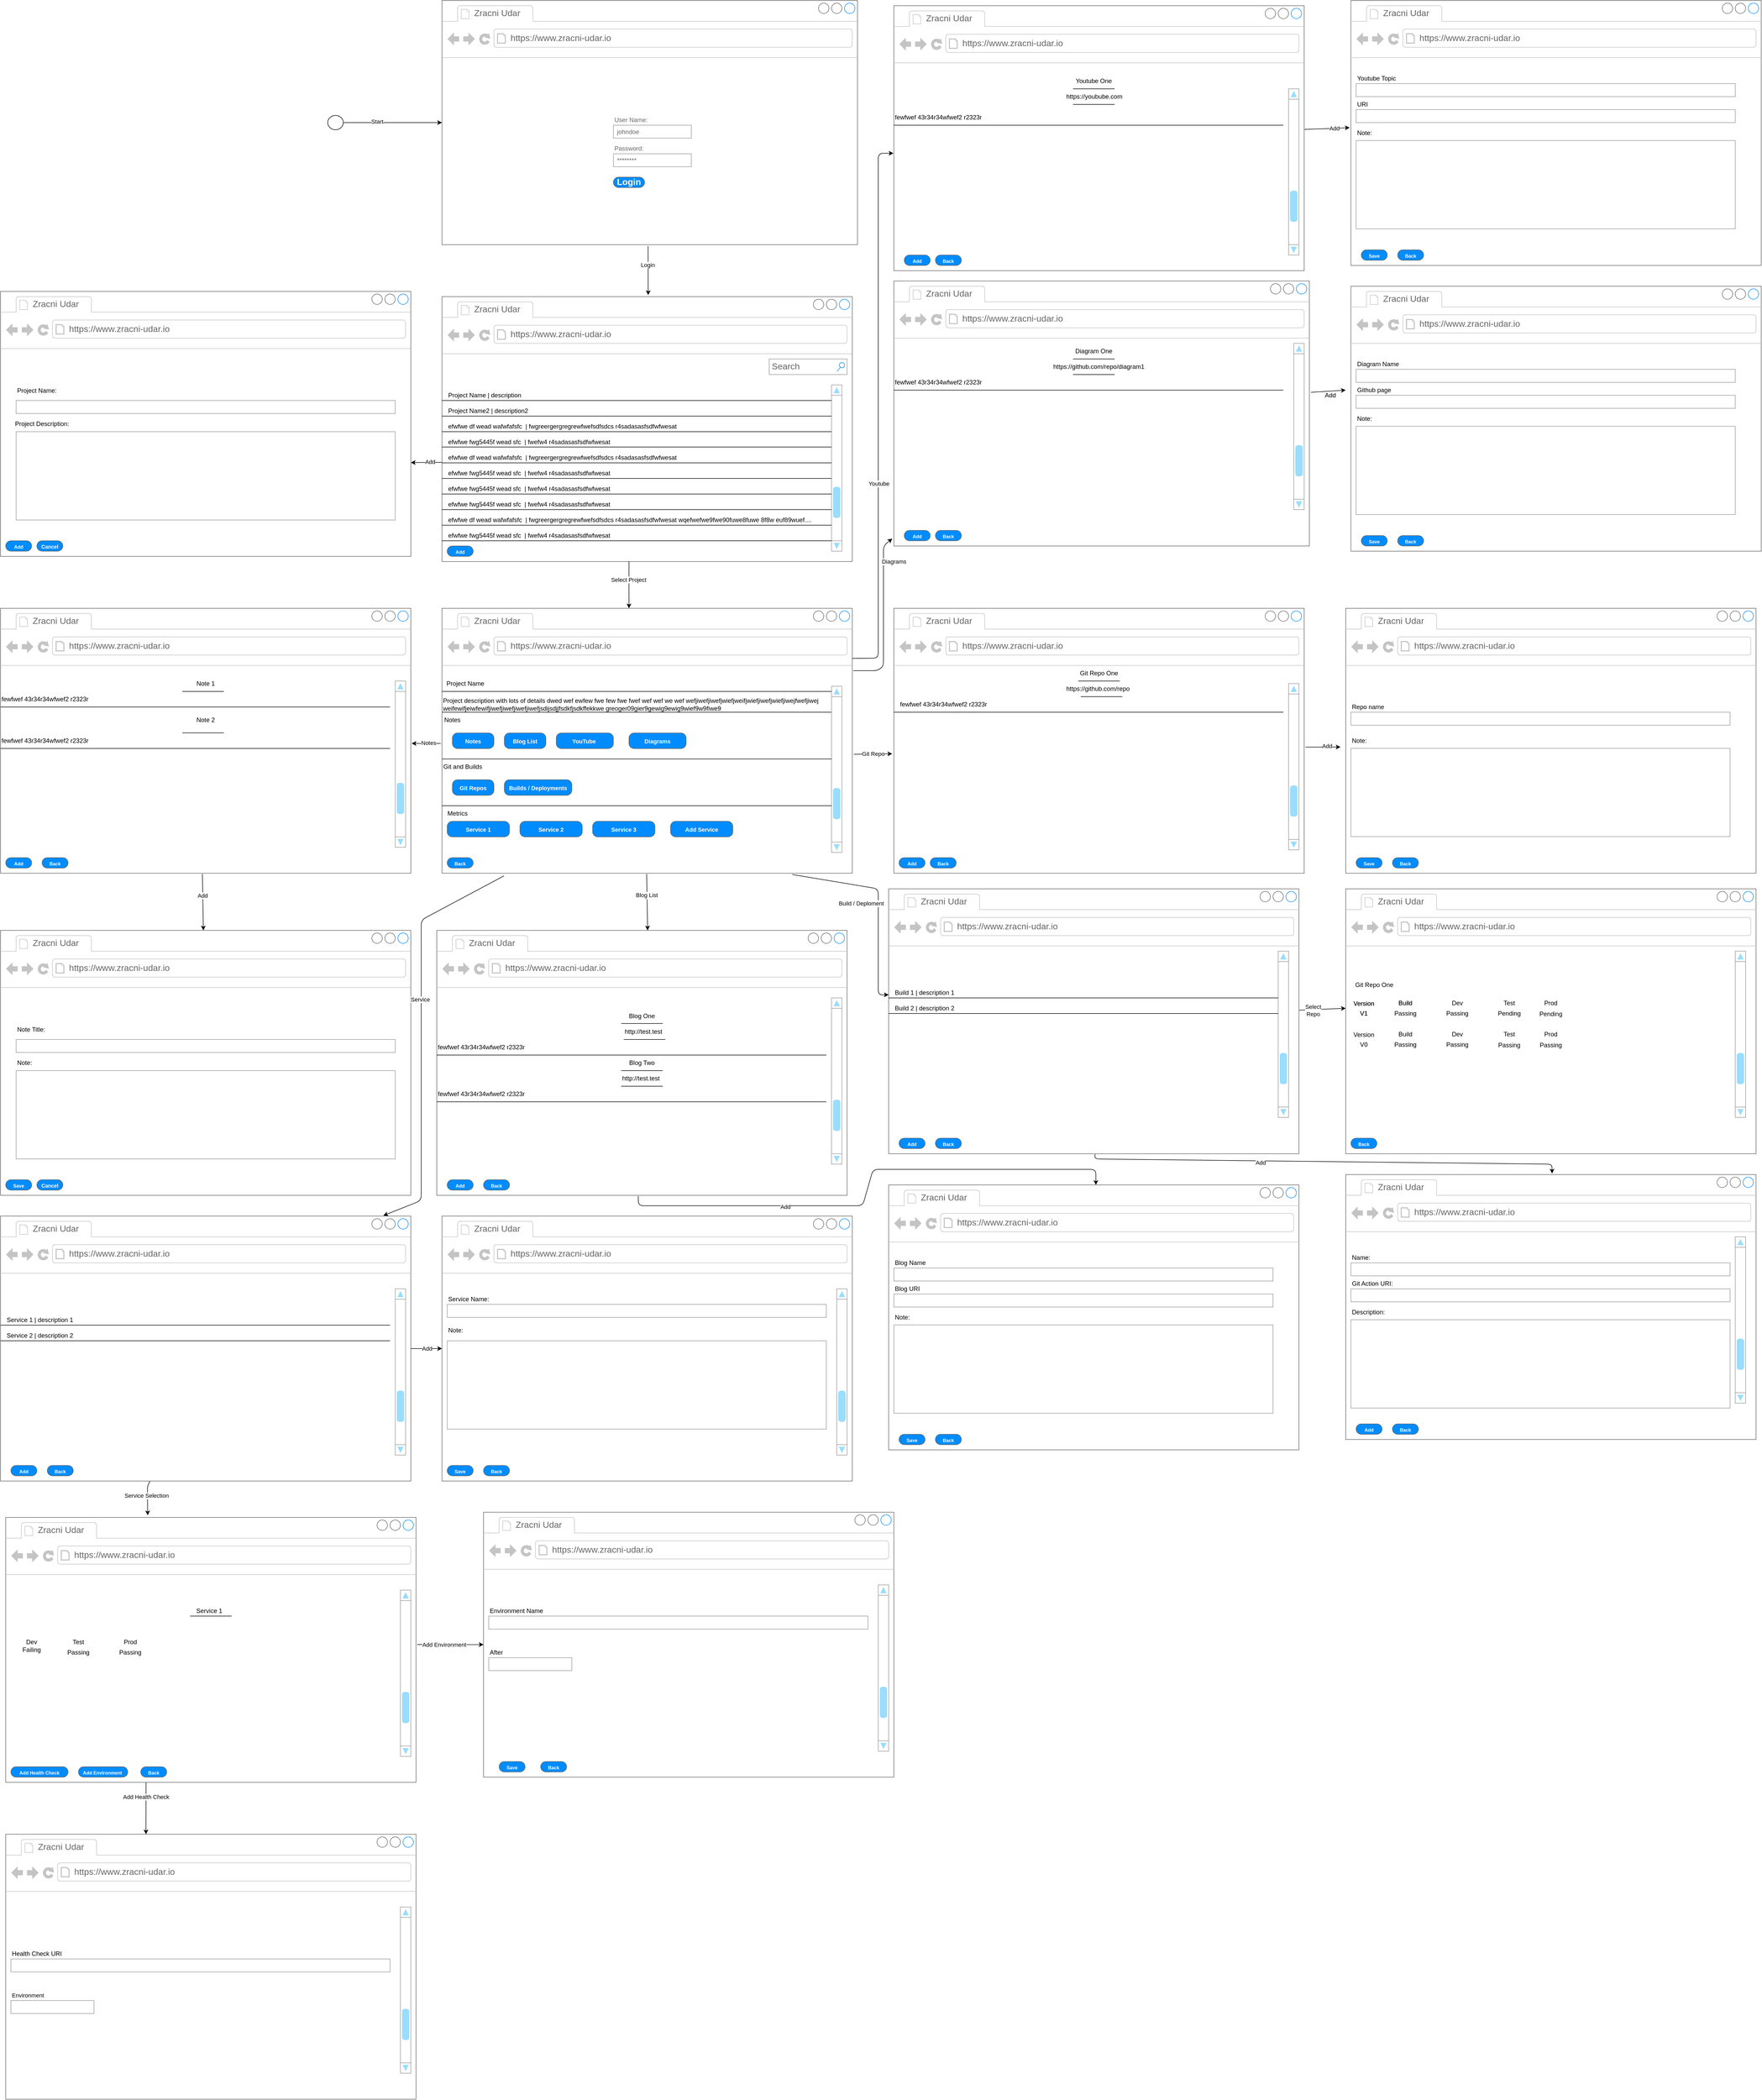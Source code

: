 <mxfile version="15.0.6" type="device"><diagram id="wrnhUY6sBLYXlbg1kGwp" name="Page-1"><mxGraphModel dx="3276" dy="1358" grid="1" gridSize="10" guides="1" tooltips="1" connect="1" arrows="1" fold="1" page="1" pageScale="1" pageWidth="850" pageHeight="1100" math="0" shadow="0"><root><mxCell id="0"/><mxCell id="1" parent="0"/><mxCell id="QznQL8ZGb24Bi3YNPgEn-2" value="" style="strokeWidth=1;shadow=0;dashed=0;align=center;html=1;shape=mxgraph.mockup.containers.browserWindow;rSize=0;strokeColor=#666666;strokeColor2=#008cff;strokeColor3=#c4c4c4;mainText=,;recursiveResize=0;" parent="1" vertex="1"><mxGeometry x="20" y="10" width="800" height="470" as="geometry"/></mxCell><mxCell id="QznQL8ZGb24Bi3YNPgEn-3" value="Zracni Udar" style="strokeWidth=1;shadow=0;dashed=0;align=center;html=1;shape=mxgraph.mockup.containers.anchor;fontSize=17;fontColor=#666666;align=left;" parent="QznQL8ZGb24Bi3YNPgEn-2" vertex="1"><mxGeometry x="60" y="12" width="110" height="26" as="geometry"/></mxCell><mxCell id="QznQL8ZGb24Bi3YNPgEn-4" value="https://www.zracni-udar.io" style="strokeWidth=1;shadow=0;dashed=0;align=center;html=1;shape=mxgraph.mockup.containers.anchor;rSize=0;fontSize=17;fontColor=#666666;align=left;" parent="QznQL8ZGb24Bi3YNPgEn-2" vertex="1"><mxGeometry x="130" y="60" width="250" height="26" as="geometry"/></mxCell><mxCell id="QznQL8ZGb24Bi3YNPgEn-17" value="User Name:" style="strokeWidth=1;shadow=0;dashed=0;align=center;html=1;shape=mxgraph.mockup.forms.anchor;fontSize=12;fontColor=#666666;align=left;resizeWidth=1;spacingLeft=0;" parent="QznQL8ZGb24Bi3YNPgEn-2" vertex="1"><mxGeometry x="330" y="220" width="100" height="20" as="geometry"/></mxCell><mxCell id="QznQL8ZGb24Bi3YNPgEn-18" value="johndoe" style="strokeWidth=1;shadow=0;dashed=0;align=center;html=1;shape=mxgraph.mockup.forms.rrect;rSize=0;strokeColor=#999999;fontColor=#666666;align=left;spacingLeft=5;resizeWidth=1;" parent="QznQL8ZGb24Bi3YNPgEn-2" vertex="1"><mxGeometry x="330" y="240" width="150" height="25" as="geometry"/></mxCell><mxCell id="QznQL8ZGb24Bi3YNPgEn-19" value="Password:" style="strokeWidth=1;shadow=0;dashed=0;align=center;html=1;shape=mxgraph.mockup.forms.anchor;fontSize=12;fontColor=#666666;align=left;resizeWidth=1;spacingLeft=0;" parent="QznQL8ZGb24Bi3YNPgEn-2" vertex="1"><mxGeometry x="330" y="275" width="100" height="20" as="geometry"/></mxCell><mxCell id="QznQL8ZGb24Bi3YNPgEn-20" value="********" style="strokeWidth=1;shadow=0;dashed=0;align=center;html=1;shape=mxgraph.mockup.forms.rrect;rSize=0;strokeColor=#999999;fontColor=#666666;align=left;spacingLeft=5;resizeWidth=1;" parent="QznQL8ZGb24Bi3YNPgEn-2" vertex="1"><mxGeometry x="330" y="295" width="150" height="25" as="geometry"/></mxCell><mxCell id="QznQL8ZGb24Bi3YNPgEn-21" value="Login" style="strokeWidth=1;shadow=0;dashed=0;align=center;html=1;shape=mxgraph.mockup.buttons.button;strokeColor=#666666;fontColor=#ffffff;mainText=;buttonStyle=round;fontSize=17;fontStyle=1;fillColor=#008cff;whiteSpace=wrap;" parent="QznQL8ZGb24Bi3YNPgEn-2" vertex="1"><mxGeometry x="330" y="340" width="60" height="20" as="geometry"/></mxCell><mxCell id="QznQL8ZGb24Bi3YNPgEn-22" value="" style="strokeWidth=1;shadow=0;dashed=0;align=center;html=1;shape=mxgraph.mockup.containers.browserWindow;rSize=0;strokeColor=#666666;strokeColor2=#008cff;strokeColor3=#c4c4c4;mainText=,;recursiveResize=0;" parent="1" vertex="1"><mxGeometry x="20" y="580" width="790" height="510" as="geometry"/></mxCell><mxCell id="QznQL8ZGb24Bi3YNPgEn-23" value="Zracni Udar" style="strokeWidth=1;shadow=0;dashed=0;align=center;html=1;shape=mxgraph.mockup.containers.anchor;fontSize=17;fontColor=#666666;align=left;" parent="QznQL8ZGb24Bi3YNPgEn-22" vertex="1"><mxGeometry x="60" y="12" width="110" height="26" as="geometry"/></mxCell><mxCell id="QznQL8ZGb24Bi3YNPgEn-24" value="https://www.zracni-udar.io" style="strokeWidth=1;shadow=0;dashed=0;align=center;html=1;shape=mxgraph.mockup.containers.anchor;rSize=0;fontSize=17;fontColor=#666666;align=left;" parent="QznQL8ZGb24Bi3YNPgEn-22" vertex="1"><mxGeometry x="130" y="60" width="250" height="26" as="geometry"/></mxCell><mxCell id="QznQL8ZGb24Bi3YNPgEn-31" value="Search" style="strokeWidth=1;shadow=0;dashed=0;align=center;html=1;shape=mxgraph.mockup.forms.searchBox;strokeColor=#999999;mainText=;strokeColor2=#008cff;fontColor=#666666;fontSize=17;align=left;spacingLeft=3;" parent="QznQL8ZGb24Bi3YNPgEn-22" vertex="1"><mxGeometry x="630" y="120" width="150" height="30" as="geometry"/></mxCell><mxCell id="QznQL8ZGb24Bi3YNPgEn-90" value="" style="verticalLabelPosition=bottom;shadow=0;dashed=0;align=center;html=1;verticalAlign=top;strokeWidth=1;shape=mxgraph.mockup.navigation.scrollBar;strokeColor=#999999;barPos=20;fillColor2=#99ddff;strokeColor2=none;direction=north;" parent="QznQL8ZGb24Bi3YNPgEn-22" vertex="1"><mxGeometry x="750" y="170" width="20" height="320" as="geometry"/></mxCell><mxCell id="QznQL8ZGb24Bi3YNPgEn-172" value="Project Name |&amp;nbsp;description" style="text;html=1;strokeColor=none;fillColor=none;align=left;verticalAlign=middle;whiteSpace=wrap;rounded=0;" parent="QznQL8ZGb24Bi3YNPgEn-22" vertex="1"><mxGeometry x="10" y="180" width="710" height="20" as="geometry"/></mxCell><mxCell id="QznQL8ZGb24Bi3YNPgEn-173" value="Project Name2 |&amp;nbsp;description2" style="text;html=1;strokeColor=none;fillColor=none;align=left;verticalAlign=middle;whiteSpace=wrap;rounded=0;" parent="QznQL8ZGb24Bi3YNPgEn-22" vertex="1"><mxGeometry x="10" y="210" width="710" height="20" as="geometry"/></mxCell><mxCell id="QznQL8ZGb24Bi3YNPgEn-175" value="efwfwe df wead wafwfafsfc&amp;nbsp; |&amp;nbsp;fwgreergergregrewfwefsdfsdcs r4sadasasfsdfwfwesat" style="text;html=1;strokeColor=none;fillColor=none;align=left;verticalAlign=middle;whiteSpace=wrap;rounded=0;" parent="QznQL8ZGb24Bi3YNPgEn-22" vertex="1"><mxGeometry x="10" y="240" width="710" height="20" as="geometry"/></mxCell><mxCell id="QznQL8ZGb24Bi3YNPgEn-177" value="efwfwe df wead wafwfafsfc&amp;nbsp; |&amp;nbsp;fwgreergergregrewfwefsdfsdcs r4sadasasfsdfwfwesat" style="text;html=1;strokeColor=none;fillColor=none;align=left;verticalAlign=middle;whiteSpace=wrap;rounded=0;" parent="QznQL8ZGb24Bi3YNPgEn-22" vertex="1"><mxGeometry x="10" y="300" width="710" height="20" as="geometry"/></mxCell><mxCell id="QznQL8ZGb24Bi3YNPgEn-179" value="efwfwe fwg5445f wead sfc&amp;nbsp; |&amp;nbsp;fwefw4 r4sadasasfsdfwfwesat" style="text;html=1;strokeColor=none;fillColor=none;align=left;verticalAlign=middle;whiteSpace=wrap;rounded=0;" parent="QznQL8ZGb24Bi3YNPgEn-22" vertex="1"><mxGeometry x="10" y="270" width="710" height="20" as="geometry"/></mxCell><mxCell id="QznQL8ZGb24Bi3YNPgEn-181" value="efwfwe fwg5445f wead sfc&amp;nbsp; |&amp;nbsp;fwefw4 r4sadasasfsdfwfwesat" style="text;html=1;strokeColor=none;fillColor=none;align=left;verticalAlign=middle;whiteSpace=wrap;rounded=0;" parent="QznQL8ZGb24Bi3YNPgEn-22" vertex="1"><mxGeometry x="10" y="360" width="710" height="20" as="geometry"/></mxCell><mxCell id="QznQL8ZGb24Bi3YNPgEn-182" value="efwfwe fwg5445f wead sfc&amp;nbsp; |&amp;nbsp;fwefw4 r4sadasasfsdfwfwesat" style="text;html=1;strokeColor=none;fillColor=none;align=left;verticalAlign=middle;whiteSpace=wrap;rounded=0;" parent="QznQL8ZGb24Bi3YNPgEn-22" vertex="1"><mxGeometry x="10" y="330" width="710" height="20" as="geometry"/></mxCell><mxCell id="QznQL8ZGb24Bi3YNPgEn-183" value="efwfwe df wead wafwfafsfc&amp;nbsp; |&amp;nbsp;fwgreergergregrewfwefsdfsdcs r4sadasasfsdfwfwesat wqefwefwe9fwe90fuwe8fuwe 8f8w euf89wuef...." style="text;html=1;strokeColor=none;fillColor=none;align=left;verticalAlign=middle;whiteSpace=wrap;rounded=0;" parent="QznQL8ZGb24Bi3YNPgEn-22" vertex="1"><mxGeometry x="10" y="420" width="710" height="20" as="geometry"/></mxCell><mxCell id="QznQL8ZGb24Bi3YNPgEn-184" value="efwfwe fwg5445f wead sfc&amp;nbsp; |&amp;nbsp;fwefw4 r4sadasasfsdfwfwesat" style="text;html=1;strokeColor=none;fillColor=none;align=left;verticalAlign=middle;whiteSpace=wrap;rounded=0;" parent="QznQL8ZGb24Bi3YNPgEn-22" vertex="1"><mxGeometry x="10" y="450" width="710" height="20" as="geometry"/></mxCell><mxCell id="QznQL8ZGb24Bi3YNPgEn-174" value="efwfwe fwg5445f wead sfc&amp;nbsp; |&amp;nbsp;fwefw4 r4sadasasfsdfwfwesat" style="text;html=1;strokeColor=none;fillColor=none;align=left;verticalAlign=middle;whiteSpace=wrap;rounded=0;" parent="QznQL8ZGb24Bi3YNPgEn-22" vertex="1"><mxGeometry x="10" y="390" width="710" height="20" as="geometry"/></mxCell><mxCell id="QznQL8ZGb24Bi3YNPgEn-192" value="" style="endArrow=none;html=1;" parent="QznQL8ZGb24Bi3YNPgEn-22" edge="1"><mxGeometry width="50" height="50" relative="1" as="geometry"><mxPoint x="1.137e-13" y="230" as="sourcePoint"/><mxPoint x="750" y="230" as="targetPoint"/></mxGeometry></mxCell><mxCell id="QznQL8ZGb24Bi3YNPgEn-194" value="" style="endArrow=none;html=1;" parent="QznQL8ZGb24Bi3YNPgEn-22" edge="1"><mxGeometry width="50" height="50" relative="1" as="geometry"><mxPoint x="1.137e-13" y="289.52" as="sourcePoint"/><mxPoint x="750" y="289.52" as="targetPoint"/></mxGeometry></mxCell><mxCell id="QznQL8ZGb24Bi3YNPgEn-193" value="" style="endArrow=none;html=1;" parent="QznQL8ZGb24Bi3YNPgEn-22" edge="1"><mxGeometry width="50" height="50" relative="1" as="geometry"><mxPoint x="1.137e-13" y="260" as="sourcePoint"/><mxPoint x="750" y="260" as="targetPoint"/></mxGeometry></mxCell><mxCell id="QznQL8ZGb24Bi3YNPgEn-195" value="" style="endArrow=none;html=1;" parent="QznQL8ZGb24Bi3YNPgEn-22" edge="1"><mxGeometry width="50" height="50" relative="1" as="geometry"><mxPoint x="1.137e-13" y="320" as="sourcePoint"/><mxPoint x="750" y="320" as="targetPoint"/></mxGeometry></mxCell><mxCell id="QznQL8ZGb24Bi3YNPgEn-196" value="" style="endArrow=none;html=1;" parent="QznQL8ZGb24Bi3YNPgEn-22" edge="1"><mxGeometry width="50" height="50" relative="1" as="geometry"><mxPoint x="1.137e-13" y="350" as="sourcePoint"/><mxPoint x="750" y="350" as="targetPoint"/></mxGeometry></mxCell><mxCell id="QznQL8ZGb24Bi3YNPgEn-197" value="" style="endArrow=none;html=1;" parent="QznQL8ZGb24Bi3YNPgEn-22" edge="1"><mxGeometry width="50" height="50" relative="1" as="geometry"><mxPoint x="1.137e-13" y="380" as="sourcePoint"/><mxPoint x="750" y="380" as="targetPoint"/></mxGeometry></mxCell><mxCell id="QznQL8ZGb24Bi3YNPgEn-199" value="" style="endArrow=none;html=1;" parent="QznQL8ZGb24Bi3YNPgEn-22" edge="1"><mxGeometry width="50" height="50" relative="1" as="geometry"><mxPoint x="1.137e-13" y="440" as="sourcePoint"/><mxPoint x="750" y="440" as="targetPoint"/></mxGeometry></mxCell><mxCell id="QznQL8ZGb24Bi3YNPgEn-202" value="&lt;font style=&quot;font-size: 9px&quot;&gt;Add&lt;/font&gt;" style="strokeWidth=1;shadow=0;dashed=0;align=center;html=1;shape=mxgraph.mockup.buttons.button;strokeColor=#666666;fontColor=#ffffff;mainText=;buttonStyle=round;fontSize=17;fontStyle=1;fillColor=#008cff;whiteSpace=wrap;" parent="QznQL8ZGb24Bi3YNPgEn-22" vertex="1"><mxGeometry x="10" y="480" width="50" height="20" as="geometry"/></mxCell><mxCell id="QznQL8ZGb24Bi3YNPgEn-30" value="" style="endArrow=classic;html=1;exitX=0.496;exitY=1.006;exitDx=0;exitDy=0;exitPerimeter=0;" parent="1" source="QznQL8ZGb24Bi3YNPgEn-2" edge="1"><mxGeometry width="50" height="50" relative="1" as="geometry"><mxPoint x="290" y="473" as="sourcePoint"/><mxPoint x="417" y="577" as="targetPoint"/></mxGeometry></mxCell><mxCell id="QznQL8ZGb24Bi3YNPgEn-107" value="Login" style="edgeLabel;html=1;align=center;verticalAlign=middle;resizable=0;points=[];" parent="QznQL8ZGb24Bi3YNPgEn-30" vertex="1" connectable="0"><mxGeometry x="-0.238" y="-1" relative="1" as="geometry"><mxPoint as="offset"/></mxGeometry></mxCell><mxCell id="QznQL8ZGb24Bi3YNPgEn-108" value="" style="strokeWidth=1;shadow=0;dashed=0;align=center;html=1;shape=mxgraph.mockup.containers.browserWindow;rSize=0;strokeColor=#666666;strokeColor2=#008cff;strokeColor3=#c4c4c4;mainText=,;recursiveResize=0;" parent="1" vertex="1"><mxGeometry x="20" y="1180" width="790" height="510" as="geometry"/></mxCell><mxCell id="QznQL8ZGb24Bi3YNPgEn-109" value="Zracni Udar" style="strokeWidth=1;shadow=0;dashed=0;align=center;html=1;shape=mxgraph.mockup.containers.anchor;fontSize=17;fontColor=#666666;align=left;" parent="QznQL8ZGb24Bi3YNPgEn-108" vertex="1"><mxGeometry x="60" y="12" width="110" height="26" as="geometry"/></mxCell><mxCell id="QznQL8ZGb24Bi3YNPgEn-110" value="https://www.zracni-udar.io" style="strokeWidth=1;shadow=0;dashed=0;align=center;html=1;shape=mxgraph.mockup.containers.anchor;rSize=0;fontSize=17;fontColor=#666666;align=left;" parent="QznQL8ZGb24Bi3YNPgEn-108" vertex="1"><mxGeometry x="130" y="60" width="250" height="26" as="geometry"/></mxCell><mxCell id="QznQL8ZGb24Bi3YNPgEn-171" value="Project Name" style="text;html=1;strokeColor=none;fillColor=none;align=center;verticalAlign=middle;whiteSpace=wrap;rounded=0;" parent="QznQL8ZGb24Bi3YNPgEn-108" vertex="1"><mxGeometry x="-10" y="130" width="110" height="30" as="geometry"/></mxCell><mxCell id="QznQL8ZGb24Bi3YNPgEn-207" value="Project&amp;nbsp;&lt;span&gt;description with lots of details dwed wef ewfew fwe few fwe fwef wef wef we wef wefjiwefjiwefjwiefjweifjwiefjiwefjwiefjiwejfwefjiwej&lt;br&gt;weifewifjeiwfewifjiwefjiwefjiwefjiwefjsdijsdjjfsdkfjsdkffekkwe greoger09gier9gewig9ewig9wief9w9fiwe9&lt;br&gt;&lt;/span&gt;" style="text;html=1;strokeColor=none;fillColor=none;align=left;verticalAlign=middle;whiteSpace=wrap;rounded=0;" parent="QznQL8ZGb24Bi3YNPgEn-108" vertex="1"><mxGeometry y="170" width="750" height="30" as="geometry"/></mxCell><mxCell id="QznQL8ZGb24Bi3YNPgEn-208" value="" style="endArrow=none;html=1;" parent="QznQL8ZGb24Bi3YNPgEn-108" edge="1"><mxGeometry width="50" height="50" relative="1" as="geometry"><mxPoint y="200" as="sourcePoint"/><mxPoint x="750" y="200" as="targetPoint"/></mxGeometry></mxCell><mxCell id="QznQL8ZGb24Bi3YNPgEn-209" value="" style="verticalLabelPosition=bottom;shadow=0;dashed=0;align=center;html=1;verticalAlign=top;strokeWidth=1;shape=mxgraph.mockup.navigation.scrollBar;strokeColor=#999999;barPos=20;fillColor2=#99ddff;strokeColor2=none;direction=north;" parent="QznQL8ZGb24Bi3YNPgEn-108" vertex="1"><mxGeometry x="750" y="150" width="20" height="320" as="geometry"/></mxCell><mxCell id="QznQL8ZGb24Bi3YNPgEn-247" value="&lt;font style=&quot;font-size: 9px&quot;&gt;Back&lt;/font&gt;" style="strokeWidth=1;shadow=0;dashed=0;align=center;html=1;shape=mxgraph.mockup.buttons.button;strokeColor=#666666;fontColor=#ffffff;mainText=;buttonStyle=round;fontSize=17;fontStyle=1;fillColor=#008cff;whiteSpace=wrap;" parent="QznQL8ZGb24Bi3YNPgEn-108" vertex="1"><mxGeometry x="10" y="480" width="50" height="20" as="geometry"/></mxCell><mxCell id="QznQL8ZGb24Bi3YNPgEn-248" value="Notes" style="text;html=1;strokeColor=none;fillColor=none;align=center;verticalAlign=middle;whiteSpace=wrap;rounded=0;" parent="QznQL8ZGb24Bi3YNPgEn-108" vertex="1"><mxGeometry x="-20" y="200" width="80" height="30" as="geometry"/></mxCell><mxCell id="QznQL8ZGb24Bi3YNPgEn-249" value="&lt;font style=&quot;font-size: 11px&quot;&gt;Notes&lt;/font&gt;" style="strokeWidth=1;shadow=0;dashed=0;align=center;html=1;shape=mxgraph.mockup.buttons.button;strokeColor=#666666;fontColor=#ffffff;mainText=;buttonStyle=round;fontSize=17;fontStyle=1;fillColor=#008cff;whiteSpace=wrap;" parent="QznQL8ZGb24Bi3YNPgEn-108" vertex="1"><mxGeometry x="20" y="240" width="80" height="30" as="geometry"/></mxCell><mxCell id="QznQL8ZGb24Bi3YNPgEn-250" value="&lt;font style=&quot;font-size: 11px&quot;&gt;Blog List&lt;/font&gt;" style="strokeWidth=1;shadow=0;dashed=0;align=center;html=1;shape=mxgraph.mockup.buttons.button;strokeColor=#666666;fontColor=#ffffff;mainText=;buttonStyle=round;fontSize=17;fontStyle=1;fillColor=#008cff;whiteSpace=wrap;" parent="QznQL8ZGb24Bi3YNPgEn-108" vertex="1"><mxGeometry x="120" y="240" width="80" height="30" as="geometry"/></mxCell><mxCell id="QznQL8ZGb24Bi3YNPgEn-251" value="&lt;font style=&quot;font-size: 11px&quot;&gt;YouTube&amp;nbsp;&lt;/font&gt;" style="strokeWidth=1;shadow=0;dashed=0;align=center;html=1;shape=mxgraph.mockup.buttons.button;strokeColor=#666666;fontColor=#ffffff;mainText=;buttonStyle=round;fontSize=17;fontStyle=1;fillColor=#008cff;whiteSpace=wrap;" parent="QznQL8ZGb24Bi3YNPgEn-108" vertex="1"><mxGeometry x="220" y="240" width="110" height="30" as="geometry"/></mxCell><mxCell id="QznQL8ZGb24Bi3YNPgEn-254" value="&lt;font style=&quot;font-size: 11px&quot;&gt;Git Repos&lt;/font&gt;" style="strokeWidth=1;shadow=0;dashed=0;align=center;html=1;shape=mxgraph.mockup.buttons.button;strokeColor=#666666;fontColor=#ffffff;mainText=;buttonStyle=round;fontSize=17;fontStyle=1;fillColor=#008cff;whiteSpace=wrap;" parent="QznQL8ZGb24Bi3YNPgEn-108" vertex="1"><mxGeometry x="20" y="330" width="80" height="30" as="geometry"/></mxCell><mxCell id="QznQL8ZGb24Bi3YNPgEn-255" value="&lt;font style=&quot;font-size: 11px&quot;&gt;Builds / Deployments&lt;/font&gt;" style="strokeWidth=1;shadow=0;dashed=0;align=center;html=1;shape=mxgraph.mockup.buttons.button;strokeColor=#666666;fontColor=#ffffff;mainText=;buttonStyle=round;fontSize=17;fontStyle=1;fillColor=#008cff;whiteSpace=wrap;" parent="QznQL8ZGb24Bi3YNPgEn-108" vertex="1"><mxGeometry x="120" y="330" width="130" height="30" as="geometry"/></mxCell><mxCell id="QznQL8ZGb24Bi3YNPgEn-259" value="Metrics" style="text;html=1;strokeColor=none;fillColor=none;align=center;verticalAlign=middle;whiteSpace=wrap;rounded=0;" parent="QznQL8ZGb24Bi3YNPgEn-108" vertex="1"><mxGeometry x="-10" y="380" width="80" height="30" as="geometry"/></mxCell><mxCell id="QznQL8ZGb24Bi3YNPgEn-265" value="&lt;span style=&quot;font-size: 11px&quot;&gt;Service 1&lt;/span&gt;" style="strokeWidth=1;shadow=0;dashed=0;align=center;html=1;shape=mxgraph.mockup.buttons.button;strokeColor=#666666;fontColor=#ffffff;mainText=;buttonStyle=round;fontSize=17;fontStyle=1;fillColor=#008cff;whiteSpace=wrap;" parent="QznQL8ZGb24Bi3YNPgEn-108" vertex="1"><mxGeometry x="10" y="410" width="120" height="30" as="geometry"/></mxCell><mxCell id="QznQL8ZGb24Bi3YNPgEn-267" value="&lt;span style=&quot;font-size: 11px&quot;&gt;Service 2&lt;/span&gt;" style="strokeWidth=1;shadow=0;dashed=0;align=center;html=1;shape=mxgraph.mockup.buttons.button;strokeColor=#666666;fontColor=#ffffff;mainText=;buttonStyle=round;fontSize=17;fontStyle=1;fillColor=#008cff;whiteSpace=wrap;" parent="QznQL8ZGb24Bi3YNPgEn-108" vertex="1"><mxGeometry x="150" y="410" width="120" height="30" as="geometry"/></mxCell><mxCell id="QznQL8ZGb24Bi3YNPgEn-268" value="&lt;span style=&quot;font-size: 11px&quot;&gt;Service 3&lt;/span&gt;" style="strokeWidth=1;shadow=0;dashed=0;align=center;html=1;shape=mxgraph.mockup.buttons.button;strokeColor=#666666;fontColor=#ffffff;mainText=;buttonStyle=round;fontSize=17;fontStyle=1;fillColor=#008cff;whiteSpace=wrap;" parent="QznQL8ZGb24Bi3YNPgEn-108" vertex="1"><mxGeometry x="290" y="410" width="120" height="30" as="geometry"/></mxCell><mxCell id="QznQL8ZGb24Bi3YNPgEn-269" value="&lt;span style=&quot;font-size: 11px&quot;&gt;Add Service&lt;/span&gt;" style="strokeWidth=1;shadow=0;dashed=0;align=center;html=1;shape=mxgraph.mockup.buttons.button;strokeColor=#666666;fontColor=#ffffff;mainText=;buttonStyle=round;fontSize=17;fontStyle=1;fillColor=#008cff;whiteSpace=wrap;" parent="QznQL8ZGb24Bi3YNPgEn-108" vertex="1"><mxGeometry x="440" y="410" width="120" height="30" as="geometry"/></mxCell><mxCell id="QznQL8ZGb24Bi3YNPgEn-169" value="" style="endArrow=classic;html=1;exitX=0.496;exitY=1.006;exitDx=0;exitDy=0;exitPerimeter=0;" parent="1" edge="1"><mxGeometry width="50" height="50" relative="1" as="geometry"><mxPoint x="380.0" y="1090" as="sourcePoint"/><mxPoint x="380" y="1180" as="targetPoint"/></mxGeometry></mxCell><mxCell id="QznQL8ZGb24Bi3YNPgEn-170" value="Select Project" style="edgeLabel;html=1;align=center;verticalAlign=middle;resizable=0;points=[];" parent="QznQL8ZGb24Bi3YNPgEn-169" vertex="1" connectable="0"><mxGeometry x="-0.238" y="-1" relative="1" as="geometry"><mxPoint as="offset"/></mxGeometry></mxCell><mxCell id="QznQL8ZGb24Bi3YNPgEn-191" value="" style="endArrow=none;html=1;" parent="1" edge="1"><mxGeometry width="50" height="50" relative="1" as="geometry"><mxPoint x="20" y="780" as="sourcePoint"/><mxPoint x="770" y="780" as="targetPoint"/></mxGeometry></mxCell><mxCell id="QznQL8ZGb24Bi3YNPgEn-198" value="" style="endArrow=none;html=1;" parent="1" edge="1"><mxGeometry width="50" height="50" relative="1" as="geometry"><mxPoint x="20.0" y="990" as="sourcePoint"/><mxPoint x="770" y="990" as="targetPoint"/></mxGeometry></mxCell><mxCell id="QznQL8ZGb24Bi3YNPgEn-200" value="" style="endArrow=none;html=1;" parent="1" edge="1"><mxGeometry width="50" height="50" relative="1" as="geometry"><mxPoint x="20.0" y="1050" as="sourcePoint"/><mxPoint x="770" y="1050" as="targetPoint"/></mxGeometry></mxCell><mxCell id="QznQL8ZGb24Bi3YNPgEn-201" value="" style="endArrow=none;html=1;" parent="1" edge="1"><mxGeometry width="50" height="50" relative="1" as="geometry"><mxPoint x="20" y="1340" as="sourcePoint"/><mxPoint x="770" y="1340" as="targetPoint"/></mxGeometry></mxCell><mxCell id="QznQL8ZGb24Bi3YNPgEn-210" value="" style="strokeWidth=1;shadow=0;dashed=0;align=center;html=1;shape=mxgraph.mockup.containers.browserWindow;rSize=0;strokeColor=#666666;strokeColor2=#008cff;strokeColor3=#c4c4c4;mainText=,;recursiveResize=0;" parent="1" vertex="1"><mxGeometry x="-830" y="570" width="790" height="510" as="geometry"/></mxCell><mxCell id="QznQL8ZGb24Bi3YNPgEn-211" value="Zracni Udar" style="strokeWidth=1;shadow=0;dashed=0;align=center;html=1;shape=mxgraph.mockup.containers.anchor;fontSize=17;fontColor=#666666;align=left;" parent="QznQL8ZGb24Bi3YNPgEn-210" vertex="1"><mxGeometry x="60" y="12" width="110" height="26" as="geometry"/></mxCell><mxCell id="QznQL8ZGb24Bi3YNPgEn-212" value="https://www.zracni-udar.io" style="strokeWidth=1;shadow=0;dashed=0;align=center;html=1;shape=mxgraph.mockup.containers.anchor;rSize=0;fontSize=17;fontColor=#666666;align=left;" parent="QznQL8ZGb24Bi3YNPgEn-210" vertex="1"><mxGeometry x="130" y="60" width="250" height="26" as="geometry"/></mxCell><mxCell id="QznQL8ZGb24Bi3YNPgEn-232" value="&lt;font style=&quot;font-size: 9px&quot;&gt;Add&lt;/font&gt;" style="strokeWidth=1;shadow=0;dashed=0;align=center;html=1;shape=mxgraph.mockup.buttons.button;strokeColor=#666666;fontColor=#ffffff;mainText=;buttonStyle=round;fontSize=17;fontStyle=1;fillColor=#008cff;whiteSpace=wrap;" parent="QznQL8ZGb24Bi3YNPgEn-210" vertex="1"><mxGeometry x="10" y="480" width="50" height="20" as="geometry"/></mxCell><mxCell id="QznQL8ZGb24Bi3YNPgEn-243" value="" style="strokeWidth=1;shadow=0;dashed=0;align=center;html=1;shape=mxgraph.mockup.forms.rrect;rSize=0;strokeColor=#999999;fontColor=#666666;align=left;spacingLeft=5;resizeWidth=1;" parent="QznQL8ZGb24Bi3YNPgEn-210" vertex="1"><mxGeometry x="30" y="210" width="730" height="25" as="geometry"/></mxCell><mxCell id="QznQL8ZGb24Bi3YNPgEn-244" value="Project Name:" style="text;html=1;strokeColor=none;fillColor=none;align=center;verticalAlign=middle;whiteSpace=wrap;rounded=0;" parent="QznQL8ZGb24Bi3YNPgEn-210" vertex="1"><mxGeometry x="30" y="180.5" width="80" height="20" as="geometry"/></mxCell><mxCell id="QznQL8ZGb24Bi3YNPgEn-245" value="Project D&lt;span style=&quot;text-align: left&quot;&gt;escription&lt;/span&gt;:" style="text;html=1;strokeColor=none;fillColor=none;align=center;verticalAlign=middle;whiteSpace=wrap;rounded=0;" parent="QznQL8ZGb24Bi3YNPgEn-210" vertex="1"><mxGeometry x="20" y="245" width="120" height="20" as="geometry"/></mxCell><mxCell id="QznQL8ZGb24Bi3YNPgEn-246" value="" style="strokeWidth=1;shadow=0;dashed=0;align=left;html=1;shape=mxgraph.mockup.forms.rrect;rSize=0;strokeColor=#999999;fontColor=#666666;align=left;spacingLeft=5;resizeWidth=1;" parent="QznQL8ZGb24Bi3YNPgEn-210" vertex="1"><mxGeometry x="30" y="270" width="730" height="170" as="geometry"/></mxCell><mxCell id="QznQL8ZGb24Bi3YNPgEn-236" value="" style="endArrow=classic;html=1;entryX=1;entryY=0.646;entryDx=0;entryDy=0;entryPerimeter=0;" parent="1" target="QznQL8ZGb24Bi3YNPgEn-210" edge="1"><mxGeometry width="50" height="50" relative="1" as="geometry"><mxPoint x="20" y="899" as="sourcePoint"/><mxPoint x="390" y="1190" as="targetPoint"/></mxGeometry></mxCell><mxCell id="QznQL8ZGb24Bi3YNPgEn-237" value="Add" style="edgeLabel;html=1;align=center;verticalAlign=middle;resizable=0;points=[];" parent="QznQL8ZGb24Bi3YNPgEn-236" vertex="1" connectable="0"><mxGeometry x="-0.238" y="-1" relative="1" as="geometry"><mxPoint as="offset"/></mxGeometry></mxCell><mxCell id="QznQL8ZGb24Bi3YNPgEn-242" value="&lt;font size=&quot;1&quot;&gt;Cancel&lt;/font&gt;" style="strokeWidth=1;shadow=0;dashed=0;align=center;html=1;shape=mxgraph.mockup.buttons.button;strokeColor=#666666;fontColor=#ffffff;mainText=;buttonStyle=round;fontSize=17;fontStyle=1;fillColor=#008cff;whiteSpace=wrap;" parent="1" vertex="1"><mxGeometry x="-760" y="1050" width="50" height="20" as="geometry"/></mxCell><mxCell id="QznQL8ZGb24Bi3YNPgEn-252" value="" style="endArrow=none;html=1;" parent="1" edge="1"><mxGeometry width="50" height="50" relative="1" as="geometry"><mxPoint x="20" y="1470" as="sourcePoint"/><mxPoint x="770" y="1470" as="targetPoint"/></mxGeometry></mxCell><mxCell id="QznQL8ZGb24Bi3YNPgEn-253" value="Git and Builds" style="text;html=1;strokeColor=none;fillColor=none;align=center;verticalAlign=middle;whiteSpace=wrap;rounded=0;" parent="1" vertex="1"><mxGeometry x="20" y="1470" width="80" height="30" as="geometry"/></mxCell><mxCell id="QznQL8ZGb24Bi3YNPgEn-256" value="&lt;font style=&quot;font-size: 11px&quot;&gt;Diagrams&lt;/font&gt;" style="strokeWidth=1;shadow=0;dashed=0;align=center;html=1;shape=mxgraph.mockup.buttons.button;strokeColor=#666666;fontColor=#ffffff;mainText=;buttonStyle=round;fontSize=17;fontStyle=1;fillColor=#008cff;whiteSpace=wrap;" parent="1" vertex="1"><mxGeometry x="380" y="1420" width="110" height="30" as="geometry"/></mxCell><mxCell id="QznQL8ZGb24Bi3YNPgEn-258" value="" style="endArrow=none;html=1;" parent="1" edge="1"><mxGeometry width="50" height="50" relative="1" as="geometry"><mxPoint x="20" y="1560" as="sourcePoint"/><mxPoint x="770" y="1560" as="targetPoint"/></mxGeometry></mxCell><mxCell id="QznQL8ZGb24Bi3YNPgEn-270" value="" style="strokeWidth=1;shadow=0;dashed=0;align=center;html=1;shape=mxgraph.mockup.containers.browserWindow;rSize=0;strokeColor=#666666;strokeColor2=#008cff;strokeColor3=#c4c4c4;mainText=,;recursiveResize=0;" parent="1" vertex="1"><mxGeometry x="-830" y="1180" width="790" height="510" as="geometry"/></mxCell><mxCell id="QznQL8ZGb24Bi3YNPgEn-271" value="Zracni Udar" style="strokeWidth=1;shadow=0;dashed=0;align=center;html=1;shape=mxgraph.mockup.containers.anchor;fontSize=17;fontColor=#666666;align=left;" parent="QznQL8ZGb24Bi3YNPgEn-270" vertex="1"><mxGeometry x="60" y="12" width="110" height="26" as="geometry"/></mxCell><mxCell id="QznQL8ZGb24Bi3YNPgEn-272" value="https://www.zracni-udar.io" style="strokeWidth=1;shadow=0;dashed=0;align=center;html=1;shape=mxgraph.mockup.containers.anchor;rSize=0;fontSize=17;fontColor=#666666;align=left;" parent="QznQL8ZGb24Bi3YNPgEn-270" vertex="1"><mxGeometry x="130" y="60" width="250" height="26" as="geometry"/></mxCell><mxCell id="QznQL8ZGb24Bi3YNPgEn-273" value="&lt;font style=&quot;font-size: 9px&quot;&gt;Add&lt;/font&gt;" style="strokeWidth=1;shadow=0;dashed=0;align=center;html=1;shape=mxgraph.mockup.buttons.button;strokeColor=#666666;fontColor=#ffffff;mainText=;buttonStyle=round;fontSize=17;fontStyle=1;fillColor=#008cff;whiteSpace=wrap;" parent="QznQL8ZGb24Bi3YNPgEn-270" vertex="1"><mxGeometry x="10" y="480" width="50" height="20" as="geometry"/></mxCell><mxCell id="QznQL8ZGb24Bi3YNPgEn-281" value="Note 1" style="text;html=1;strokeColor=none;fillColor=none;align=center;verticalAlign=middle;whiteSpace=wrap;rounded=0;" parent="QznQL8ZGb24Bi3YNPgEn-270" vertex="1"><mxGeometry x="340" y="130" width="110" height="30" as="geometry"/></mxCell><mxCell id="QznQL8ZGb24Bi3YNPgEn-282" value="fewfwef 43r34r34wfwef2 r2323r" style="text;html=1;strokeColor=none;fillColor=none;align=left;verticalAlign=middle;whiteSpace=wrap;rounded=0;" parent="QznQL8ZGb24Bi3YNPgEn-270" vertex="1"><mxGeometry y="160" width="640" height="30" as="geometry"/></mxCell><mxCell id="QznQL8ZGb24Bi3YNPgEn-284" value="" style="verticalLabelPosition=bottom;shadow=0;dashed=0;align=center;html=1;verticalAlign=top;strokeWidth=1;shape=mxgraph.mockup.navigation.scrollBar;strokeColor=#999999;barPos=20;fillColor2=#99ddff;strokeColor2=none;direction=north;" parent="QznQL8ZGb24Bi3YNPgEn-270" vertex="1"><mxGeometry x="760" y="140" width="20" height="320" as="geometry"/></mxCell><mxCell id="QznQL8ZGb24Bi3YNPgEn-285" value="" style="endArrow=none;html=1;" parent="QznQL8ZGb24Bi3YNPgEn-270" edge="1"><mxGeometry width="50" height="50" relative="1" as="geometry"><mxPoint x="350" y="160" as="sourcePoint"/><mxPoint x="430" y="160" as="targetPoint"/></mxGeometry></mxCell><mxCell id="QznQL8ZGb24Bi3YNPgEn-286" value="fewfwef 43r34r34wfwef2 r2323r" style="text;html=1;strokeColor=none;fillColor=none;align=left;verticalAlign=middle;whiteSpace=wrap;rounded=0;" parent="QznQL8ZGb24Bi3YNPgEn-270" vertex="1"><mxGeometry y="239.71" width="640" height="30" as="geometry"/></mxCell><mxCell id="QznQL8ZGb24Bi3YNPgEn-287" value="" style="endArrow=none;html=1;" parent="QznQL8ZGb24Bi3YNPgEn-270" edge="1"><mxGeometry width="50" height="50" relative="1" as="geometry"><mxPoint x="350" y="239.71" as="sourcePoint"/><mxPoint x="430" y="239.71" as="targetPoint"/></mxGeometry></mxCell><mxCell id="QznQL8ZGb24Bi3YNPgEn-288" value="" style="endArrow=none;html=1;" parent="QznQL8ZGb24Bi3YNPgEn-270" edge="1"><mxGeometry width="50" height="50" relative="1" as="geometry"><mxPoint y="269.71" as="sourcePoint"/><mxPoint x="750" y="269.71" as="targetPoint"/></mxGeometry></mxCell><mxCell id="QznQL8ZGb24Bi3YNPgEn-289" value="Note 2" style="text;html=1;strokeColor=none;fillColor=none;align=center;verticalAlign=middle;whiteSpace=wrap;rounded=0;" parent="QznQL8ZGb24Bi3YNPgEn-270" vertex="1"><mxGeometry x="340" y="200" width="110" height="30" as="geometry"/></mxCell><mxCell id="QznQL8ZGb24Bi3YNPgEn-278" value="" style="endArrow=classic;html=1;entryX=1.002;entryY=0.51;entryDx=0;entryDy=0;entryPerimeter=0;exitX=-0.003;exitY=0.51;exitDx=0;exitDy=0;exitPerimeter=0;" parent="1" source="QznQL8ZGb24Bi3YNPgEn-108" target="QznQL8ZGb24Bi3YNPgEn-270" edge="1"><mxGeometry width="50" height="50" relative="1" as="geometry"><mxPoint x="-30" y="1530" as="sourcePoint"/><mxPoint x="20" y="1480" as="targetPoint"/></mxGeometry></mxCell><mxCell id="QznQL8ZGb24Bi3YNPgEn-279" value="Notes" style="edgeLabel;html=1;align=center;verticalAlign=middle;resizable=0;points=[];" parent="QznQL8ZGb24Bi3YNPgEn-278" vertex="1" connectable="0"><mxGeometry x="-0.152" y="-1" relative="1" as="geometry"><mxPoint as="offset"/></mxGeometry></mxCell><mxCell id="QznQL8ZGb24Bi3YNPgEn-280" value="&lt;font style=&quot;font-size: 9px&quot;&gt;Back&lt;/font&gt;" style="strokeWidth=1;shadow=0;dashed=0;align=center;html=1;shape=mxgraph.mockup.buttons.button;strokeColor=#666666;fontColor=#ffffff;mainText=;buttonStyle=round;fontSize=17;fontStyle=1;fillColor=#008cff;whiteSpace=wrap;" parent="1" vertex="1"><mxGeometry x="-750" y="1660" width="50" height="20" as="geometry"/></mxCell><mxCell id="QznQL8ZGb24Bi3YNPgEn-283" value="" style="endArrow=none;html=1;" parent="1" edge="1"><mxGeometry width="50" height="50" relative="1" as="geometry"><mxPoint x="-830" y="1370" as="sourcePoint"/><mxPoint x="-80" y="1370" as="targetPoint"/></mxGeometry></mxCell><mxCell id="QznQL8ZGb24Bi3YNPgEn-290" value="" style="endArrow=classic;html=1;exitX=0.492;exitY=1.003;exitDx=0;exitDy=0;exitPerimeter=0;" parent="1" source="QznQL8ZGb24Bi3YNPgEn-270" target="QznQL8ZGb24Bi3YNPgEn-292" edge="1"><mxGeometry width="50" height="50" relative="1" as="geometry"><mxPoint x="-290" y="1740" as="sourcePoint"/><mxPoint x="-350" y="1740.46" as="targetPoint"/></mxGeometry></mxCell><mxCell id="QznQL8ZGb24Bi3YNPgEn-291" value="Add" style="edgeLabel;html=1;align=center;verticalAlign=middle;resizable=0;points=[];" parent="QznQL8ZGb24Bi3YNPgEn-290" vertex="1" connectable="0"><mxGeometry x="-0.238" y="-1" relative="1" as="geometry"><mxPoint as="offset"/></mxGeometry></mxCell><mxCell id="QznQL8ZGb24Bi3YNPgEn-292" value="" style="strokeWidth=1;shadow=0;dashed=0;align=center;html=1;shape=mxgraph.mockup.containers.browserWindow;rSize=0;strokeColor=#666666;strokeColor2=#008cff;strokeColor3=#c4c4c4;mainText=,;recursiveResize=0;" parent="1" vertex="1"><mxGeometry x="-830" y="1800" width="790" height="510" as="geometry"/></mxCell><mxCell id="QznQL8ZGb24Bi3YNPgEn-293" value="Zracni Udar" style="strokeWidth=1;shadow=0;dashed=0;align=center;html=1;shape=mxgraph.mockup.containers.anchor;fontSize=17;fontColor=#666666;align=left;" parent="QznQL8ZGb24Bi3YNPgEn-292" vertex="1"><mxGeometry x="60" y="12" width="110" height="26" as="geometry"/></mxCell><mxCell id="QznQL8ZGb24Bi3YNPgEn-294" value="https://www.zracni-udar.io" style="strokeWidth=1;shadow=0;dashed=0;align=center;html=1;shape=mxgraph.mockup.containers.anchor;rSize=0;fontSize=17;fontColor=#666666;align=left;" parent="QznQL8ZGb24Bi3YNPgEn-292" vertex="1"><mxGeometry x="130" y="60" width="250" height="26" as="geometry"/></mxCell><mxCell id="QznQL8ZGb24Bi3YNPgEn-295" value="&lt;font style=&quot;font-size: 9px&quot;&gt;Save&lt;/font&gt;" style="strokeWidth=1;shadow=0;dashed=0;align=center;html=1;shape=mxgraph.mockup.buttons.button;strokeColor=#666666;fontColor=#ffffff;mainText=;buttonStyle=round;fontSize=17;fontStyle=1;fillColor=#008cff;whiteSpace=wrap;" parent="QznQL8ZGb24Bi3YNPgEn-292" vertex="1"><mxGeometry x="10" y="480" width="50" height="20" as="geometry"/></mxCell><mxCell id="QznQL8ZGb24Bi3YNPgEn-296" value="" style="strokeWidth=1;shadow=0;dashed=0;align=center;html=1;shape=mxgraph.mockup.forms.rrect;rSize=0;strokeColor=#999999;fontColor=#666666;align=left;spacingLeft=5;resizeWidth=1;" parent="QznQL8ZGb24Bi3YNPgEn-292" vertex="1"><mxGeometry x="30" y="210" width="730" height="25" as="geometry"/></mxCell><mxCell id="QznQL8ZGb24Bi3YNPgEn-297" value="Note Title:" style="text;html=1;strokeColor=none;fillColor=none;align=left;verticalAlign=middle;whiteSpace=wrap;rounded=0;" parent="QznQL8ZGb24Bi3YNPgEn-292" vertex="1"><mxGeometry x="30" y="180.5" width="80" height="20" as="geometry"/></mxCell><mxCell id="QznQL8ZGb24Bi3YNPgEn-298" value="Note:" style="text;html=1;strokeColor=none;fillColor=none;align=left;verticalAlign=middle;whiteSpace=wrap;rounded=0;" parent="QznQL8ZGb24Bi3YNPgEn-292" vertex="1"><mxGeometry x="30" y="245" width="120" height="20" as="geometry"/></mxCell><mxCell id="QznQL8ZGb24Bi3YNPgEn-299" value="" style="strokeWidth=1;shadow=0;dashed=0;align=left;html=1;shape=mxgraph.mockup.forms.rrect;rSize=0;strokeColor=#999999;fontColor=#666666;align=left;spacingLeft=5;resizeWidth=1;" parent="QznQL8ZGb24Bi3YNPgEn-292" vertex="1"><mxGeometry x="30" y="270" width="730" height="170" as="geometry"/></mxCell><mxCell id="QznQL8ZGb24Bi3YNPgEn-301" value="&lt;font size=&quot;1&quot;&gt;Cancel&lt;/font&gt;" style="strokeWidth=1;shadow=0;dashed=0;align=center;html=1;shape=mxgraph.mockup.buttons.button;strokeColor=#666666;fontColor=#ffffff;mainText=;buttonStyle=round;fontSize=17;fontStyle=1;fillColor=#008cff;whiteSpace=wrap;" parent="QznQL8ZGb24Bi3YNPgEn-292" vertex="1"><mxGeometry x="70" y="480" width="50" height="20" as="geometry"/></mxCell><mxCell id="eM6ia0DR7rXaY_Db8fQj-1" value="" style="strokeWidth=1;shadow=0;dashed=0;align=center;html=1;shape=mxgraph.mockup.containers.browserWindow;rSize=0;strokeColor=#666666;strokeColor2=#008cff;strokeColor3=#c4c4c4;mainText=,;recursiveResize=0;" parent="1" vertex="1"><mxGeometry x="10" y="1800" width="790" height="510" as="geometry"/></mxCell><mxCell id="eM6ia0DR7rXaY_Db8fQj-2" value="Zracni Udar" style="strokeWidth=1;shadow=0;dashed=0;align=center;html=1;shape=mxgraph.mockup.containers.anchor;fontSize=17;fontColor=#666666;align=left;" parent="eM6ia0DR7rXaY_Db8fQj-1" vertex="1"><mxGeometry x="60" y="12" width="110" height="26" as="geometry"/></mxCell><mxCell id="eM6ia0DR7rXaY_Db8fQj-3" value="https://www.zracni-udar.io" style="strokeWidth=1;shadow=0;dashed=0;align=center;html=1;shape=mxgraph.mockup.containers.anchor;rSize=0;fontSize=17;fontColor=#666666;align=left;" parent="eM6ia0DR7rXaY_Db8fQj-1" vertex="1"><mxGeometry x="130" y="60" width="250" height="26" as="geometry"/></mxCell><mxCell id="fdeb1OeE1bGLkRxLJHXZ-1" value="&lt;font style=&quot;font-size: 9px&quot;&gt;Add&lt;/font&gt;" style="strokeWidth=1;shadow=0;dashed=0;align=center;html=1;shape=mxgraph.mockup.buttons.button;strokeColor=#666666;fontColor=#ffffff;mainText=;buttonStyle=round;fontSize=17;fontStyle=1;fillColor=#008cff;whiteSpace=wrap;" parent="eM6ia0DR7rXaY_Db8fQj-1" vertex="1"><mxGeometry x="20" y="480" width="50" height="20" as="geometry"/></mxCell><mxCell id="fdeb1OeE1bGLkRxLJHXZ-2" value="&lt;font style=&quot;font-size: 9px&quot;&gt;Back&lt;/font&gt;" style="strokeWidth=1;shadow=0;dashed=0;align=center;html=1;shape=mxgraph.mockup.buttons.button;strokeColor=#666666;fontColor=#ffffff;mainText=;buttonStyle=round;fontSize=17;fontStyle=1;fillColor=#008cff;whiteSpace=wrap;" parent="eM6ia0DR7rXaY_Db8fQj-1" vertex="1"><mxGeometry x="90" y="480" width="50" height="20" as="geometry"/></mxCell><mxCell id="fdeb1OeE1bGLkRxLJHXZ-4" value="fewfwef 43r34r34wfwef2 r2323r" style="text;html=1;strokeColor=none;fillColor=none;align=left;verticalAlign=middle;whiteSpace=wrap;rounded=0;" parent="eM6ia0DR7rXaY_Db8fQj-1" vertex="1"><mxGeometry y="210" width="640" height="30" as="geometry"/></mxCell><mxCell id="fdeb1OeE1bGLkRxLJHXZ-12" value="http://test.test" style="text;html=1;strokeColor=none;fillColor=none;align=left;verticalAlign=middle;whiteSpace=wrap;rounded=0;" parent="eM6ia0DR7rXaY_Db8fQj-1" vertex="1"><mxGeometry x="360" y="180" width="80" height="30" as="geometry"/></mxCell><mxCell id="fdeb1OeE1bGLkRxLJHXZ-13" value="" style="endArrow=none;html=1;" parent="eM6ia0DR7rXaY_Db8fQj-1" edge="1"><mxGeometry width="50" height="50" relative="1" as="geometry"><mxPoint x="360" y="210.0" as="sourcePoint"/><mxPoint x="440" y="210.0" as="targetPoint"/></mxGeometry></mxCell><mxCell id="fdeb1OeE1bGLkRxLJHXZ-25" value="Blog Two" style="text;html=1;strokeColor=none;fillColor=none;align=center;verticalAlign=middle;whiteSpace=wrap;rounded=0;" parent="eM6ia0DR7rXaY_Db8fQj-1" vertex="1"><mxGeometry x="340" y="240" width="110" height="30" as="geometry"/></mxCell><mxCell id="fdeb1OeE1bGLkRxLJHXZ-28" value="http://test.test" style="text;html=1;strokeColor=none;fillColor=none;align=left;verticalAlign=middle;whiteSpace=wrap;rounded=0;" parent="eM6ia0DR7rXaY_Db8fQj-1" vertex="1"><mxGeometry x="355" y="270" width="80" height="30" as="geometry"/></mxCell><mxCell id="fdeb1OeE1bGLkRxLJHXZ-30" value="fewfwef 43r34r34wfwef2 r2323r" style="text;html=1;strokeColor=none;fillColor=none;align=left;verticalAlign=middle;whiteSpace=wrap;rounded=0;" parent="eM6ia0DR7rXaY_Db8fQj-1" vertex="1"><mxGeometry y="300" width="640" height="30" as="geometry"/></mxCell><mxCell id="eM6ia0DR7rXaY_Db8fQj-10" value="" style="endArrow=classic;html=1;exitX=0.492;exitY=1.003;exitDx=0;exitDy=0;exitPerimeter=0;" parent="1" edge="1"><mxGeometry width="50" height="50" relative="1" as="geometry"><mxPoint x="414.06" y="1691.53" as="sourcePoint"/><mxPoint x="415.946" y="1800.0" as="targetPoint"/></mxGeometry></mxCell><mxCell id="eM6ia0DR7rXaY_Db8fQj-11" value="Add" style="edgeLabel;html=1;align=center;verticalAlign=middle;resizable=0;points=[];" parent="eM6ia0DR7rXaY_Db8fQj-10" vertex="1" connectable="0"><mxGeometry x="-0.238" y="-1" relative="1" as="geometry"><mxPoint as="offset"/></mxGeometry></mxCell><mxCell id="eM6ia0DR7rXaY_Db8fQj-12" value="Blog List" style="edgeLabel;html=1;align=center;verticalAlign=middle;resizable=0;points=[];" parent="eM6ia0DR7rXaY_Db8fQj-10" vertex="1" connectable="0"><mxGeometry x="-0.266" y="-1" relative="1" as="geometry"><mxPoint as="offset"/></mxGeometry></mxCell><mxCell id="eM6ia0DR7rXaY_Db8fQj-13" value="" style="strokeWidth=1;shadow=0;dashed=0;align=center;html=1;shape=mxgraph.mockup.containers.browserWindow;rSize=0;strokeColor=#666666;strokeColor2=#008cff;strokeColor3=#c4c4c4;mainText=,;recursiveResize=0;" parent="1" vertex="1"><mxGeometry x="890" y="20" width="790" height="510" as="geometry"/></mxCell><mxCell id="eM6ia0DR7rXaY_Db8fQj-14" value="Zracni Udar" style="strokeWidth=1;shadow=0;dashed=0;align=center;html=1;shape=mxgraph.mockup.containers.anchor;fontSize=17;fontColor=#666666;align=left;" parent="eM6ia0DR7rXaY_Db8fQj-13" vertex="1"><mxGeometry x="60" y="12" width="110" height="26" as="geometry"/></mxCell><mxCell id="eM6ia0DR7rXaY_Db8fQj-15" value="https://www.zracni-udar.io" style="strokeWidth=1;shadow=0;dashed=0;align=center;html=1;shape=mxgraph.mockup.containers.anchor;rSize=0;fontSize=17;fontColor=#666666;align=left;" parent="eM6ia0DR7rXaY_Db8fQj-13" vertex="1"><mxGeometry x="130" y="60" width="250" height="26" as="geometry"/></mxCell><mxCell id="fdeb1OeE1bGLkRxLJHXZ-54" value="https://youbube.com" style="text;html=1;strokeColor=none;fillColor=none;align=left;verticalAlign=middle;whiteSpace=wrap;rounded=0;" parent="eM6ia0DR7rXaY_Db8fQj-13" vertex="1"><mxGeometry x="330" y="160" width="80" height="30" as="geometry"/></mxCell><mxCell id="fdeb1OeE1bGLkRxLJHXZ-55" value="fewfwef 43r34r34wfwef2 r2323r" style="text;html=1;strokeColor=none;fillColor=none;align=left;verticalAlign=middle;whiteSpace=wrap;rounded=0;" parent="eM6ia0DR7rXaY_Db8fQj-13" vertex="1"><mxGeometry y="200" width="640" height="30" as="geometry"/></mxCell><mxCell id="fdeb1OeE1bGLkRxLJHXZ-57" value="" style="endArrow=none;html=1;" parent="eM6ia0DR7rXaY_Db8fQj-13" edge="1"><mxGeometry width="50" height="50" relative="1" as="geometry"><mxPoint y="230" as="sourcePoint"/><mxPoint x="750" y="230" as="targetPoint"/></mxGeometry></mxCell><mxCell id="fdeb1OeE1bGLkRxLJHXZ-79" value="&lt;font style=&quot;font-size: 9px&quot;&gt;Add&lt;/font&gt;" style="strokeWidth=1;shadow=0;dashed=0;align=center;html=1;shape=mxgraph.mockup.buttons.button;strokeColor=#666666;fontColor=#ffffff;mainText=;buttonStyle=round;fontSize=17;fontStyle=1;fillColor=#008cff;whiteSpace=wrap;" parent="eM6ia0DR7rXaY_Db8fQj-13" vertex="1"><mxGeometry x="20" y="480" width="50" height="20" as="geometry"/></mxCell><mxCell id="fdeb1OeE1bGLkRxLJHXZ-80" value="&lt;font style=&quot;font-size: 9px&quot;&gt;Back&lt;/font&gt;" style="strokeWidth=1;shadow=0;dashed=0;align=center;html=1;shape=mxgraph.mockup.buttons.button;strokeColor=#666666;fontColor=#ffffff;mainText=;buttonStyle=round;fontSize=17;fontStyle=1;fillColor=#008cff;whiteSpace=wrap;" parent="eM6ia0DR7rXaY_Db8fQj-13" vertex="1"><mxGeometry x="80" y="480" width="50" height="20" as="geometry"/></mxCell><mxCell id="eM6ia0DR7rXaY_Db8fQj-22" value="" style="endArrow=classic;html=1;exitX=1;exitY=0.189;exitDx=0;exitDy=0;exitPerimeter=0;entryX=-0.001;entryY=0.557;entryDx=0;entryDy=0;entryPerimeter=0;" parent="1" source="QznQL8ZGb24Bi3YNPgEn-108" target="eM6ia0DR7rXaY_Db8fQj-13" edge="1"><mxGeometry width="50" height="50" relative="1" as="geometry"><mxPoint x="920.0" y="1410.0" as="sourcePoint"/><mxPoint x="921.886" y="1518.47" as="targetPoint"/><Array as="points"><mxPoint x="860" y="1276"/><mxPoint x="860" y="304"/></Array></mxGeometry></mxCell><mxCell id="eM6ia0DR7rXaY_Db8fQj-24" value="Youtube" style="edgeLabel;html=1;align=center;verticalAlign=middle;resizable=0;points=[];" parent="eM6ia0DR7rXaY_Db8fQj-22" vertex="1" connectable="0"><mxGeometry x="-0.266" y="-1" relative="1" as="geometry"><mxPoint as="offset"/></mxGeometry></mxCell><mxCell id="eM6ia0DR7rXaY_Db8fQj-27" value="" style="endArrow=classic;html=1;" parent="1" target="QznQL8ZGb24Bi3YNPgEn-2" edge="1"><mxGeometry width="50" height="50" relative="1" as="geometry"><mxPoint x="-190" y="245" as="sourcePoint"/><mxPoint x="-480" y="260" as="targetPoint"/></mxGeometry></mxCell><mxCell id="eM6ia0DR7rXaY_Db8fQj-28" value="Start" style="edgeLabel;html=1;align=center;verticalAlign=middle;resizable=0;points=[];" parent="eM6ia0DR7rXaY_Db8fQj-27" vertex="1" connectable="0"><mxGeometry x="-0.19" y="2" relative="1" as="geometry"><mxPoint as="offset"/></mxGeometry></mxCell><mxCell id="eM6ia0DR7rXaY_Db8fQj-29" value="" style="ellipse;whiteSpace=wrap;html=1;" parent="1" vertex="1"><mxGeometry x="-200" y="231.25" width="30" height="27.5" as="geometry"/></mxCell><mxCell id="eM6ia0DR7rXaY_Db8fQj-30" value="" style="strokeWidth=1;shadow=0;dashed=0;align=center;html=1;shape=mxgraph.mockup.containers.browserWindow;rSize=0;strokeColor=#666666;strokeColor2=#008cff;strokeColor3=#c4c4c4;mainText=,;recursiveResize=0;" parent="1" vertex="1"><mxGeometry x="890" y="550" width="800" height="510" as="geometry"/></mxCell><mxCell id="eM6ia0DR7rXaY_Db8fQj-31" value="Zracni Udar" style="strokeWidth=1;shadow=0;dashed=0;align=center;html=1;shape=mxgraph.mockup.containers.anchor;fontSize=17;fontColor=#666666;align=left;" parent="eM6ia0DR7rXaY_Db8fQj-30" vertex="1"><mxGeometry x="60" y="12" width="110" height="26" as="geometry"/></mxCell><mxCell id="eM6ia0DR7rXaY_Db8fQj-32" value="https://www.zracni-udar.io" style="strokeWidth=1;shadow=0;dashed=0;align=center;html=1;shape=mxgraph.mockup.containers.anchor;rSize=0;fontSize=17;fontColor=#666666;align=left;" parent="eM6ia0DR7rXaY_Db8fQj-30" vertex="1"><mxGeometry x="130" y="60" width="250" height="26" as="geometry"/></mxCell><mxCell id="fdeb1OeE1bGLkRxLJHXZ-72" value="Diagram One" style="text;html=1;strokeColor=none;fillColor=none;align=center;verticalAlign=middle;whiteSpace=wrap;rounded=0;" parent="eM6ia0DR7rXaY_Db8fQj-30" vertex="1"><mxGeometry x="330" y="120" width="110" height="30" as="geometry"/></mxCell><mxCell id="fdeb1OeE1bGLkRxLJHXZ-73" value="https://github.com/repo/diagram1" style="text;html=1;strokeColor=none;fillColor=none;align=left;verticalAlign=middle;whiteSpace=wrap;rounded=0;" parent="eM6ia0DR7rXaY_Db8fQj-30" vertex="1"><mxGeometry x="305" y="150" width="80" height="30" as="geometry"/></mxCell><mxCell id="fdeb1OeE1bGLkRxLJHXZ-76" value="fewfwef 43r34r34wfwef2 r2323r" style="text;html=1;strokeColor=none;fillColor=none;align=left;verticalAlign=middle;whiteSpace=wrap;rounded=0;" parent="eM6ia0DR7rXaY_Db8fQj-30" vertex="1"><mxGeometry y="180" width="640" height="30" as="geometry"/></mxCell><mxCell id="fdeb1OeE1bGLkRxLJHXZ-78" value="" style="verticalLabelPosition=bottom;shadow=0;dashed=0;align=center;html=1;verticalAlign=top;strokeWidth=1;shape=mxgraph.mockup.navigation.scrollBar;strokeColor=#999999;barPos=20;fillColor2=#99ddff;strokeColor2=none;direction=north;" parent="eM6ia0DR7rXaY_Db8fQj-30" vertex="1"><mxGeometry x="770" y="120" width="20" height="320" as="geometry"/></mxCell><mxCell id="fdeb1OeE1bGLkRxLJHXZ-81" value="&lt;font style=&quot;font-size: 9px&quot;&gt;Add&lt;/font&gt;" style="strokeWidth=1;shadow=0;dashed=0;align=center;html=1;shape=mxgraph.mockup.buttons.button;strokeColor=#666666;fontColor=#ffffff;mainText=;buttonStyle=round;fontSize=17;fontStyle=1;fillColor=#008cff;whiteSpace=wrap;" parent="eM6ia0DR7rXaY_Db8fQj-30" vertex="1"><mxGeometry x="20" y="480" width="50" height="20" as="geometry"/></mxCell><mxCell id="fdeb1OeE1bGLkRxLJHXZ-82" value="&lt;font style=&quot;font-size: 9px&quot;&gt;Back&lt;/font&gt;" style="strokeWidth=1;shadow=0;dashed=0;align=center;html=1;shape=mxgraph.mockup.buttons.button;strokeColor=#666666;fontColor=#ffffff;mainText=;buttonStyle=round;fontSize=17;fontStyle=1;fillColor=#008cff;whiteSpace=wrap;" parent="eM6ia0DR7rXaY_Db8fQj-30" vertex="1"><mxGeometry x="80" y="480" width="50" height="20" as="geometry"/></mxCell><mxCell id="eM6ia0DR7rXaY_Db8fQj-33" value="" style="endArrow=classic;html=1;entryX=-0.004;entryY=0.972;entryDx=0;entryDy=0;entryPerimeter=0;" parent="1" target="eM6ia0DR7rXaY_Db8fQj-30" edge="1"><mxGeometry width="50" height="50" relative="1" as="geometry"><mxPoint x="812" y="1300" as="sourcePoint"/><mxPoint x="920" y="1061" as="targetPoint"/><Array as="points"><mxPoint x="860" y="1300"/><mxPoint x="870" y="1290"/><mxPoint x="870" y="1060"/></Array></mxGeometry></mxCell><mxCell id="eM6ia0DR7rXaY_Db8fQj-34" value="Diagrams" style="edgeLabel;html=1;align=center;verticalAlign=middle;resizable=0;points=[];" parent="eM6ia0DR7rXaY_Db8fQj-33" vertex="1" connectable="0"><mxGeometry x="-0.091" y="-4" relative="1" as="geometry"><mxPoint x="16" y="-119" as="offset"/></mxGeometry></mxCell><mxCell id="eM6ia0DR7rXaY_Db8fQj-35" value="" style="strokeWidth=1;shadow=0;dashed=0;align=center;html=1;shape=mxgraph.mockup.containers.browserWindow;rSize=0;strokeColor=#666666;strokeColor2=#008cff;strokeColor3=#c4c4c4;mainText=,;recursiveResize=0;" parent="1" vertex="1"><mxGeometry x="890" y="1180" width="790" height="510" as="geometry"/></mxCell><mxCell id="eM6ia0DR7rXaY_Db8fQj-36" value="Zracni Udar" style="strokeWidth=1;shadow=0;dashed=0;align=center;html=1;shape=mxgraph.mockup.containers.anchor;fontSize=17;fontColor=#666666;align=left;" parent="eM6ia0DR7rXaY_Db8fQj-35" vertex="1"><mxGeometry x="60" y="12" width="110" height="26" as="geometry"/></mxCell><mxCell id="eM6ia0DR7rXaY_Db8fQj-37" value="https://www.zracni-udar.io" style="strokeWidth=1;shadow=0;dashed=0;align=center;html=1;shape=mxgraph.mockup.containers.anchor;rSize=0;fontSize=17;fontColor=#666666;align=left;" parent="eM6ia0DR7rXaY_Db8fQj-35" vertex="1"><mxGeometry x="130" y="60" width="250" height="26" as="geometry"/></mxCell><mxCell id="fdeb1OeE1bGLkRxLJHXZ-95" value="Git Repo One" style="text;html=1;strokeColor=none;fillColor=none;align=center;verticalAlign=middle;whiteSpace=wrap;rounded=0;" parent="eM6ia0DR7rXaY_Db8fQj-35" vertex="1"><mxGeometry x="340" y="110" width="110" height="30" as="geometry"/></mxCell><mxCell id="fdeb1OeE1bGLkRxLJHXZ-97" value="https://github.com/repo" style="text;html=1;strokeColor=none;fillColor=none;align=left;verticalAlign=middle;whiteSpace=wrap;rounded=0;" parent="eM6ia0DR7rXaY_Db8fQj-35" vertex="1"><mxGeometry x="330" y="140" width="80" height="30" as="geometry"/></mxCell><mxCell id="fdeb1OeE1bGLkRxLJHXZ-99" value="fewfwef 43r34r34wfwef2 r2323r" style="text;html=1;strokeColor=none;fillColor=none;align=left;verticalAlign=middle;whiteSpace=wrap;rounded=0;" parent="eM6ia0DR7rXaY_Db8fQj-35" vertex="1"><mxGeometry x="10" y="170" width="640" height="30" as="geometry"/></mxCell><mxCell id="fdeb1OeE1bGLkRxLJHXZ-101" value="&lt;font style=&quot;font-size: 9px&quot;&gt;Add&lt;/font&gt;" style="strokeWidth=1;shadow=0;dashed=0;align=center;html=1;shape=mxgraph.mockup.buttons.button;strokeColor=#666666;fontColor=#ffffff;mainText=;buttonStyle=round;fontSize=17;fontStyle=1;fillColor=#008cff;whiteSpace=wrap;" parent="eM6ia0DR7rXaY_Db8fQj-35" vertex="1"><mxGeometry x="10" y="480" width="50" height="20" as="geometry"/></mxCell><mxCell id="fdeb1OeE1bGLkRxLJHXZ-102" value="&lt;font style=&quot;font-size: 9px&quot;&gt;Back&lt;/font&gt;" style="strokeWidth=1;shadow=0;dashed=0;align=center;html=1;shape=mxgraph.mockup.buttons.button;strokeColor=#666666;fontColor=#ffffff;mainText=;buttonStyle=round;fontSize=17;fontStyle=1;fillColor=#008cff;whiteSpace=wrap;" parent="eM6ia0DR7rXaY_Db8fQj-35" vertex="1"><mxGeometry x="70" y="480" width="50" height="20" as="geometry"/></mxCell><mxCell id="eM6ia0DR7rXaY_Db8fQj-38" value="" style="endArrow=classic;html=1;exitX=1.004;exitY=0.551;exitDx=0;exitDy=0;exitPerimeter=0;entryX=-0.004;entryY=0.549;entryDx=0;entryDy=0;entryPerimeter=0;" parent="1" source="QznQL8ZGb24Bi3YNPgEn-108" target="eM6ia0DR7rXaY_Db8fQj-35" edge="1"><mxGeometry width="50" height="50" relative="1" as="geometry"><mxPoint x="830" y="1510" as="sourcePoint"/><mxPoint x="880" y="1460" as="targetPoint"/></mxGeometry></mxCell><mxCell id="eM6ia0DR7rXaY_Db8fQj-39" value="Git Repo" style="edgeLabel;html=1;align=center;verticalAlign=middle;resizable=0;points=[];" parent="eM6ia0DR7rXaY_Db8fQj-38" vertex="1" connectable="0"><mxGeometry x="-0.316" y="1" relative="1" as="geometry"><mxPoint x="12" as="offset"/></mxGeometry></mxCell><mxCell id="eM6ia0DR7rXaY_Db8fQj-45" value="" style="strokeWidth=1;shadow=0;dashed=0;align=center;html=1;shape=mxgraph.mockup.containers.browserWindow;rSize=0;strokeColor=#666666;strokeColor2=#008cff;strokeColor3=#c4c4c4;mainText=,;recursiveResize=0;" parent="1" vertex="1"><mxGeometry x="1760" y="1720" width="790" height="510" as="geometry"/></mxCell><mxCell id="eM6ia0DR7rXaY_Db8fQj-46" value="Zracni Udar" style="strokeWidth=1;shadow=0;dashed=0;align=center;html=1;shape=mxgraph.mockup.containers.anchor;fontSize=17;fontColor=#666666;align=left;" parent="eM6ia0DR7rXaY_Db8fQj-45" vertex="1"><mxGeometry x="60" y="12" width="110" height="26" as="geometry"/></mxCell><mxCell id="eM6ia0DR7rXaY_Db8fQj-47" value="https://www.zracni-udar.io" style="strokeWidth=1;shadow=0;dashed=0;align=center;html=1;shape=mxgraph.mockup.containers.anchor;rSize=0;fontSize=17;fontColor=#666666;align=left;" parent="eM6ia0DR7rXaY_Db8fQj-45" vertex="1"><mxGeometry x="130" y="60" width="250" height="26" as="geometry"/></mxCell><mxCell id="c37Dru2gPNOi9IyL6YgQ-9" value="Git Repo One" style="text;html=1;strokeColor=none;fillColor=none;align=center;verticalAlign=middle;whiteSpace=wrap;rounded=0;" vertex="1" parent="eM6ia0DR7rXaY_Db8fQj-45"><mxGeometry y="170" width="110" height="30" as="geometry"/></mxCell><mxCell id="c37Dru2gPNOi9IyL6YgQ-15" value="Test" style="text;html=1;strokeColor=none;fillColor=none;align=center;verticalAlign=middle;whiteSpace=wrap;rounded=0;" vertex="1" parent="eM6ia0DR7rXaY_Db8fQj-45"><mxGeometry x="295" y="210" width="40" height="20" as="geometry"/></mxCell><mxCell id="c37Dru2gPNOi9IyL6YgQ-16" value="Prod" style="text;html=1;strokeColor=none;fillColor=none;align=center;verticalAlign=middle;whiteSpace=wrap;rounded=0;" vertex="1" parent="eM6ia0DR7rXaY_Db8fQj-45"><mxGeometry x="375" y="210" width="40" height="20" as="geometry"/></mxCell><mxCell id="c37Dru2gPNOi9IyL6YgQ-14" value="Dev" style="text;html=1;strokeColor=none;fillColor=none;align=center;verticalAlign=middle;whiteSpace=wrap;rounded=0;" vertex="1" parent="eM6ia0DR7rXaY_Db8fQj-45"><mxGeometry x="195" y="210" width="40" height="20" as="geometry"/></mxCell><mxCell id="c37Dru2gPNOi9IyL6YgQ-18" value="Passing" style="text;html=1;strokeColor=none;fillColor=none;align=center;verticalAlign=middle;whiteSpace=wrap;rounded=0;" vertex="1" parent="eM6ia0DR7rXaY_Db8fQj-45"><mxGeometry x="195" y="230" width="40" height="20" as="geometry"/></mxCell><mxCell id="c37Dru2gPNOi9IyL6YgQ-19" value="Pending" style="text;html=1;strokeColor=none;fillColor=none;align=center;verticalAlign=middle;whiteSpace=wrap;rounded=0;" vertex="1" parent="eM6ia0DR7rXaY_Db8fQj-45"><mxGeometry x="295" y="230" width="40" height="20" as="geometry"/></mxCell><mxCell id="c37Dru2gPNOi9IyL6YgQ-23" value="Pending" style="text;html=1;strokeColor=none;fillColor=none;align=center;verticalAlign=middle;whiteSpace=wrap;rounded=0;" vertex="1" parent="eM6ia0DR7rXaY_Db8fQj-45"><mxGeometry x="375" y="231" width="40" height="20" as="geometry"/></mxCell><mxCell id="c37Dru2gPNOi9IyL6YgQ-11" value="" style="verticalLabelPosition=bottom;shadow=0;dashed=0;align=center;html=1;verticalAlign=top;strokeWidth=1;shape=mxgraph.mockup.navigation.scrollBar;strokeColor=#999999;barPos=20;fillColor2=#99ddff;strokeColor2=none;direction=north;" vertex="1" parent="eM6ia0DR7rXaY_Db8fQj-45"><mxGeometry x="750" y="120" width="20" height="320" as="geometry"/></mxCell><mxCell id="c37Dru2gPNOi9IyL6YgQ-39" value="&lt;font style=&quot;font-size: 9px&quot;&gt;Back&lt;/font&gt;" style="strokeWidth=1;shadow=0;dashed=0;align=center;html=1;shape=mxgraph.mockup.buttons.button;strokeColor=#666666;fontColor=#ffffff;mainText=;buttonStyle=round;fontSize=17;fontStyle=1;fillColor=#008cff;whiteSpace=wrap;" vertex="1" parent="eM6ia0DR7rXaY_Db8fQj-45"><mxGeometry x="10" y="480" width="50" height="20" as="geometry"/></mxCell><mxCell id="c37Dru2gPNOi9IyL6YgQ-66" value="Passing" style="text;html=1;strokeColor=none;fillColor=none;align=center;verticalAlign=middle;whiteSpace=wrap;rounded=0;" vertex="1" parent="eM6ia0DR7rXaY_Db8fQj-45"><mxGeometry x="95" y="230" width="40" height="20" as="geometry"/></mxCell><mxCell id="c37Dru2gPNOi9IyL6YgQ-67" value="Build" style="text;html=1;strokeColor=none;fillColor=none;align=center;verticalAlign=middle;whiteSpace=wrap;rounded=0;" vertex="1" parent="eM6ia0DR7rXaY_Db8fQj-45"><mxGeometry x="95" y="210" width="40" height="20" as="geometry"/></mxCell><mxCell id="c37Dru2gPNOi9IyL6YgQ-75" value="Version" style="text;html=1;strokeColor=none;fillColor=none;align=center;verticalAlign=middle;whiteSpace=wrap;rounded=0;" vertex="1" parent="eM6ia0DR7rXaY_Db8fQj-45"><mxGeometry x="15" y="211" width="40" height="20" as="geometry"/></mxCell><mxCell id="c37Dru2gPNOi9IyL6YgQ-76" value="V1" style="text;html=1;strokeColor=none;fillColor=none;align=center;verticalAlign=middle;whiteSpace=wrap;rounded=0;" vertex="1" parent="eM6ia0DR7rXaY_Db8fQj-45"><mxGeometry x="15" y="230" width="40" height="20" as="geometry"/></mxCell><mxCell id="c37Dru2gPNOi9IyL6YgQ-77" value="Version" style="text;html=1;strokeColor=none;fillColor=none;align=center;verticalAlign=middle;whiteSpace=wrap;rounded=0;" vertex="1" parent="eM6ia0DR7rXaY_Db8fQj-45"><mxGeometry x="15" y="211" width="40" height="20" as="geometry"/></mxCell><mxCell id="c37Dru2gPNOi9IyL6YgQ-78" value="V1" style="text;html=1;strokeColor=none;fillColor=none;align=center;verticalAlign=middle;whiteSpace=wrap;rounded=0;" vertex="1" parent="eM6ia0DR7rXaY_Db8fQj-45"><mxGeometry x="15" y="230" width="40" height="20" as="geometry"/></mxCell><mxCell id="c37Dru2gPNOi9IyL6YgQ-79" value="Build" style="text;html=1;strokeColor=none;fillColor=none;align=center;verticalAlign=middle;whiteSpace=wrap;rounded=0;" vertex="1" parent="eM6ia0DR7rXaY_Db8fQj-45"><mxGeometry x="95" y="210" width="40" height="20" as="geometry"/></mxCell><mxCell id="c37Dru2gPNOi9IyL6YgQ-80" value="Test" style="text;html=1;strokeColor=none;fillColor=none;align=center;verticalAlign=middle;whiteSpace=wrap;rounded=0;" vertex="1" parent="eM6ia0DR7rXaY_Db8fQj-45"><mxGeometry x="295" y="270" width="40" height="20" as="geometry"/></mxCell><mxCell id="c37Dru2gPNOi9IyL6YgQ-81" value="Prod" style="text;html=1;strokeColor=none;fillColor=none;align=center;verticalAlign=middle;whiteSpace=wrap;rounded=0;" vertex="1" parent="eM6ia0DR7rXaY_Db8fQj-45"><mxGeometry x="375" y="270" width="40" height="20" as="geometry"/></mxCell><mxCell id="c37Dru2gPNOi9IyL6YgQ-82" value="Dev" style="text;html=1;strokeColor=none;fillColor=none;align=center;verticalAlign=middle;whiteSpace=wrap;rounded=0;" vertex="1" parent="eM6ia0DR7rXaY_Db8fQj-45"><mxGeometry x="195" y="270" width="40" height="20" as="geometry"/></mxCell><mxCell id="c37Dru2gPNOi9IyL6YgQ-83" value="Passing" style="text;html=1;strokeColor=none;fillColor=none;align=center;verticalAlign=middle;whiteSpace=wrap;rounded=0;" vertex="1" parent="eM6ia0DR7rXaY_Db8fQj-45"><mxGeometry x="195" y="290" width="40" height="20" as="geometry"/></mxCell><mxCell id="c37Dru2gPNOi9IyL6YgQ-86" value="Passing" style="text;html=1;strokeColor=none;fillColor=none;align=center;verticalAlign=middle;whiteSpace=wrap;rounded=0;" vertex="1" parent="eM6ia0DR7rXaY_Db8fQj-45"><mxGeometry x="95" y="290" width="40" height="20" as="geometry"/></mxCell><mxCell id="c37Dru2gPNOi9IyL6YgQ-87" value="Version" style="text;html=1;strokeColor=none;fillColor=none;align=center;verticalAlign=middle;whiteSpace=wrap;rounded=0;" vertex="1" parent="eM6ia0DR7rXaY_Db8fQj-45"><mxGeometry x="15" y="271" width="40" height="20" as="geometry"/></mxCell><mxCell id="c37Dru2gPNOi9IyL6YgQ-88" value="V0" style="text;html=1;strokeColor=none;fillColor=none;align=center;verticalAlign=middle;whiteSpace=wrap;rounded=0;" vertex="1" parent="eM6ia0DR7rXaY_Db8fQj-45"><mxGeometry x="15" y="290" width="40" height="20" as="geometry"/></mxCell><mxCell id="c37Dru2gPNOi9IyL6YgQ-89" value="Build" style="text;html=1;strokeColor=none;fillColor=none;align=center;verticalAlign=middle;whiteSpace=wrap;rounded=0;" vertex="1" parent="eM6ia0DR7rXaY_Db8fQj-45"><mxGeometry x="95" y="270" width="40" height="20" as="geometry"/></mxCell><mxCell id="c37Dru2gPNOi9IyL6YgQ-90" value="Passing" style="text;html=1;strokeColor=none;fillColor=none;align=center;verticalAlign=middle;whiteSpace=wrap;rounded=0;" vertex="1" parent="eM6ia0DR7rXaY_Db8fQj-45"><mxGeometry x="295" y="291" width="40" height="20" as="geometry"/></mxCell><mxCell id="c37Dru2gPNOi9IyL6YgQ-91" value="Passing" style="text;html=1;strokeColor=none;fillColor=none;align=center;verticalAlign=middle;whiteSpace=wrap;rounded=0;" vertex="1" parent="eM6ia0DR7rXaY_Db8fQj-45"><mxGeometry x="375" y="291" width="40" height="20" as="geometry"/></mxCell><mxCell id="eM6ia0DR7rXaY_Db8fQj-48" value="" style="endArrow=classic;html=1;exitX=0.854;exitY=1.005;exitDx=0;exitDy=0;exitPerimeter=0;" parent="1" source="QznQL8ZGb24Bi3YNPgEn-108" edge="1"><mxGeometry width="50" height="50" relative="1" as="geometry"><mxPoint x="690" y="1780" as="sourcePoint"/><mxPoint x="880" y="1924" as="targetPoint"/><Array as="points"><mxPoint x="860" y="1720"/><mxPoint x="860" y="1924"/></Array></mxGeometry></mxCell><mxCell id="eM6ia0DR7rXaY_Db8fQj-49" value="Build / Deploment" style="edgeLabel;html=1;align=center;verticalAlign=middle;resizable=0;points=[];" parent="eM6ia0DR7rXaY_Db8fQj-48" vertex="1" connectable="0"><mxGeometry x="-0.632" relative="1" as="geometry"><mxPoint x="61" y="43" as="offset"/></mxGeometry></mxCell><mxCell id="eM6ia0DR7rXaY_Db8fQj-50" value="" style="strokeWidth=1;shadow=0;dashed=0;align=center;html=1;shape=mxgraph.mockup.containers.browserWindow;rSize=0;strokeColor=#666666;strokeColor2=#008cff;strokeColor3=#c4c4c4;mainText=,;recursiveResize=0;" parent="1" vertex="1"><mxGeometry x="-830" y="2350" width="790" height="510" as="geometry"/></mxCell><mxCell id="eM6ia0DR7rXaY_Db8fQj-51" value="Zracni Udar" style="strokeWidth=1;shadow=0;dashed=0;align=center;html=1;shape=mxgraph.mockup.containers.anchor;fontSize=17;fontColor=#666666;align=left;" parent="eM6ia0DR7rXaY_Db8fQj-50" vertex="1"><mxGeometry x="60" y="12" width="110" height="26" as="geometry"/></mxCell><mxCell id="eM6ia0DR7rXaY_Db8fQj-52" value="https://www.zracni-udar.io" style="strokeWidth=1;shadow=0;dashed=0;align=center;html=1;shape=mxgraph.mockup.containers.anchor;rSize=0;fontSize=17;fontColor=#666666;align=left;" parent="eM6ia0DR7rXaY_Db8fQj-50" vertex="1"><mxGeometry x="130" y="60" width="250" height="26" as="geometry"/></mxCell><mxCell id="c37Dru2gPNOi9IyL6YgQ-95" value="" style="verticalLabelPosition=bottom;shadow=0;dashed=0;align=center;html=1;verticalAlign=top;strokeWidth=1;shape=mxgraph.mockup.navigation.scrollBar;strokeColor=#999999;barPos=20;fillColor2=#99ddff;strokeColor2=none;direction=north;" vertex="1" parent="eM6ia0DR7rXaY_Db8fQj-50"><mxGeometry x="760" y="140" width="20" height="320" as="geometry"/></mxCell><mxCell id="c37Dru2gPNOi9IyL6YgQ-97" value="Service 1 |&amp;nbsp;description 1" style="text;html=1;strokeColor=none;fillColor=none;align=left;verticalAlign=middle;whiteSpace=wrap;rounded=0;" vertex="1" parent="eM6ia0DR7rXaY_Db8fQj-50"><mxGeometry x="10" y="190" width="710" height="20" as="geometry"/></mxCell><mxCell id="c37Dru2gPNOi9IyL6YgQ-98" value="" style="endArrow=none;html=1;" edge="1" parent="eM6ia0DR7rXaY_Db8fQj-50"><mxGeometry width="50" height="50" relative="1" as="geometry"><mxPoint x="4.547e-13" y="210" as="sourcePoint"/><mxPoint x="750.0" y="210" as="targetPoint"/></mxGeometry></mxCell><mxCell id="c37Dru2gPNOi9IyL6YgQ-99" value="Service 2 |&amp;nbsp;description 2" style="text;html=1;strokeColor=none;fillColor=none;align=left;verticalAlign=middle;whiteSpace=wrap;rounded=0;" vertex="1" parent="eM6ia0DR7rXaY_Db8fQj-50"><mxGeometry x="10" y="220" width="710" height="20" as="geometry"/></mxCell><mxCell id="c37Dru2gPNOi9IyL6YgQ-100" value="" style="endArrow=none;html=1;" edge="1" parent="eM6ia0DR7rXaY_Db8fQj-50"><mxGeometry width="50" height="50" relative="1" as="geometry"><mxPoint x="4.547e-13" y="240" as="sourcePoint"/><mxPoint x="750.0" y="240" as="targetPoint"/></mxGeometry></mxCell><mxCell id="eM6ia0DR7rXaY_Db8fQj-53" value="" style="endArrow=classic;html=1;exitX=0.151;exitY=1.01;exitDx=0;exitDy=0;exitPerimeter=0;entryX=0.933;entryY=-0.002;entryDx=0;entryDy=0;entryPerimeter=0;" parent="1" source="QznQL8ZGb24Bi3YNPgEn-108" target="eM6ia0DR7rXaY_Db8fQj-50" edge="1"><mxGeometry width="50" height="50" relative="1" as="geometry"><mxPoint x="630" y="1780" as="sourcePoint"/><mxPoint x="680" y="1730" as="targetPoint"/><Array as="points"><mxPoint x="-20" y="1780"/><mxPoint x="-20" y="2320"/></Array></mxGeometry></mxCell><mxCell id="eM6ia0DR7rXaY_Db8fQj-54" value="Service" style="edgeLabel;html=1;align=center;verticalAlign=middle;resizable=0;points=[];" parent="eM6ia0DR7rXaY_Db8fQj-53" vertex="1" connectable="0"><mxGeometry x="-0.166" y="-2" relative="1" as="geometry"><mxPoint as="offset"/></mxGeometry></mxCell><mxCell id="fdeb1OeE1bGLkRxLJHXZ-3" value="Blog One" style="text;html=1;strokeColor=none;fillColor=none;align=center;verticalAlign=middle;whiteSpace=wrap;rounded=0;" parent="1" vertex="1"><mxGeometry x="350" y="1950" width="110" height="30" as="geometry"/></mxCell><mxCell id="fdeb1OeE1bGLkRxLJHXZ-8" value="" style="endArrow=none;html=1;" parent="1" edge="1"><mxGeometry width="50" height="50" relative="1" as="geometry"><mxPoint x="10" y="2040" as="sourcePoint"/><mxPoint x="760" y="2040" as="targetPoint"/></mxGeometry></mxCell><mxCell id="fdeb1OeE1bGLkRxLJHXZ-9" value="" style="verticalLabelPosition=bottom;shadow=0;dashed=0;align=center;html=1;verticalAlign=top;strokeWidth=1;shape=mxgraph.mockup.navigation.scrollBar;strokeColor=#999999;barPos=20;fillColor2=#99ddff;strokeColor2=none;direction=north;" parent="1" vertex="1"><mxGeometry x="770" y="1930" width="20" height="320" as="geometry"/></mxCell><mxCell id="fdeb1OeE1bGLkRxLJHXZ-10" value="" style="endArrow=none;html=1;" parent="1" edge="1"><mxGeometry width="50" height="50" relative="1" as="geometry"><mxPoint x="365.0" y="1979.31" as="sourcePoint"/><mxPoint x="445.0" y="1979.31" as="targetPoint"/></mxGeometry></mxCell><mxCell id="fdeb1OeE1bGLkRxLJHXZ-27" value="" style="endArrow=none;html=1;" parent="1" edge="1"><mxGeometry width="50" height="50" relative="1" as="geometry"><mxPoint x="365" y="2070" as="sourcePoint"/><mxPoint x="445" y="2070" as="targetPoint"/></mxGeometry></mxCell><mxCell id="fdeb1OeE1bGLkRxLJHXZ-29" value="" style="endArrow=none;html=1;" parent="1" edge="1"><mxGeometry width="50" height="50" relative="1" as="geometry"><mxPoint x="365" y="2100" as="sourcePoint"/><mxPoint x="445" y="2100" as="targetPoint"/></mxGeometry></mxCell><mxCell id="fdeb1OeE1bGLkRxLJHXZ-31" value="" style="endArrow=none;html=1;" parent="1" edge="1"><mxGeometry width="50" height="50" relative="1" as="geometry"><mxPoint x="10" y="2130" as="sourcePoint"/><mxPoint x="760" y="2130" as="targetPoint"/></mxGeometry></mxCell><mxCell id="fdeb1OeE1bGLkRxLJHXZ-32" value="" style="strokeWidth=1;shadow=0;dashed=0;align=center;html=1;shape=mxgraph.mockup.containers.browserWindow;rSize=0;strokeColor=#666666;strokeColor2=#008cff;strokeColor3=#c4c4c4;mainText=,;recursiveResize=0;" parent="1" vertex="1"><mxGeometry x="880" y="2290" width="790" height="510" as="geometry"/></mxCell><mxCell id="fdeb1OeE1bGLkRxLJHXZ-33" value="Zracni Udar" style="strokeWidth=1;shadow=0;dashed=0;align=center;html=1;shape=mxgraph.mockup.containers.anchor;fontSize=17;fontColor=#666666;align=left;" parent="fdeb1OeE1bGLkRxLJHXZ-32" vertex="1"><mxGeometry x="60" y="12" width="110" height="26" as="geometry"/></mxCell><mxCell id="fdeb1OeE1bGLkRxLJHXZ-34" value="https://www.zracni-udar.io" style="strokeWidth=1;shadow=0;dashed=0;align=center;html=1;shape=mxgraph.mockup.containers.anchor;rSize=0;fontSize=17;fontColor=#666666;align=left;" parent="fdeb1OeE1bGLkRxLJHXZ-32" vertex="1"><mxGeometry x="130" y="60" width="250" height="26" as="geometry"/></mxCell><mxCell id="fdeb1OeE1bGLkRxLJHXZ-35" value="&lt;font style=&quot;font-size: 9px&quot;&gt;Save&lt;/font&gt;" style="strokeWidth=1;shadow=0;dashed=0;align=center;html=1;shape=mxgraph.mockup.buttons.button;strokeColor=#666666;fontColor=#ffffff;mainText=;buttonStyle=round;fontSize=17;fontStyle=1;fillColor=#008cff;whiteSpace=wrap;" parent="fdeb1OeE1bGLkRxLJHXZ-32" vertex="1"><mxGeometry x="20" y="480" width="50" height="20" as="geometry"/></mxCell><mxCell id="fdeb1OeE1bGLkRxLJHXZ-36" value="&lt;font style=&quot;font-size: 9px&quot;&gt;Back&lt;/font&gt;" style="strokeWidth=1;shadow=0;dashed=0;align=center;html=1;shape=mxgraph.mockup.buttons.button;strokeColor=#666666;fontColor=#ffffff;mainText=;buttonStyle=round;fontSize=17;fontStyle=1;fillColor=#008cff;whiteSpace=wrap;" parent="fdeb1OeE1bGLkRxLJHXZ-32" vertex="1"><mxGeometry x="90" y="480" width="50" height="20" as="geometry"/></mxCell><mxCell id="fdeb1OeE1bGLkRxLJHXZ-46" value="" style="strokeWidth=1;shadow=0;dashed=0;align=center;html=1;shape=mxgraph.mockup.forms.rrect;rSize=0;strokeColor=#999999;fontColor=#666666;align=left;spacingLeft=5;resizeWidth=1;" parent="fdeb1OeE1bGLkRxLJHXZ-32" vertex="1"><mxGeometry x="10" y="160" width="730" height="25" as="geometry"/></mxCell><mxCell id="fdeb1OeE1bGLkRxLJHXZ-47" value="Blog Name" style="text;html=1;strokeColor=none;fillColor=none;align=left;verticalAlign=middle;whiteSpace=wrap;rounded=0;" parent="fdeb1OeE1bGLkRxLJHXZ-32" vertex="1"><mxGeometry x="10" y="140" width="80" height="20" as="geometry"/></mxCell><mxCell id="fdeb1OeE1bGLkRxLJHXZ-48" value="Note:" style="text;html=1;strokeColor=none;fillColor=none;align=left;verticalAlign=middle;whiteSpace=wrap;rounded=0;" parent="fdeb1OeE1bGLkRxLJHXZ-32" vertex="1"><mxGeometry x="10" y="244.5" width="120" height="20" as="geometry"/></mxCell><mxCell id="fdeb1OeE1bGLkRxLJHXZ-49" value="" style="strokeWidth=1;shadow=0;dashed=0;align=left;html=1;shape=mxgraph.mockup.forms.rrect;rSize=0;strokeColor=#999999;fontColor=#666666;align=left;spacingLeft=5;resizeWidth=1;" parent="fdeb1OeE1bGLkRxLJHXZ-32" vertex="1"><mxGeometry x="10" y="269.5" width="730" height="170" as="geometry"/></mxCell><mxCell id="fdeb1OeE1bGLkRxLJHXZ-50" value="Blog URI" style="text;html=1;strokeColor=none;fillColor=none;align=left;verticalAlign=middle;whiteSpace=wrap;rounded=0;" parent="fdeb1OeE1bGLkRxLJHXZ-32" vertex="1"><mxGeometry x="10" y="190" width="80" height="20" as="geometry"/></mxCell><mxCell id="fdeb1OeE1bGLkRxLJHXZ-51" value="" style="strokeWidth=1;shadow=0;dashed=0;align=center;html=1;shape=mxgraph.mockup.forms.rrect;rSize=0;strokeColor=#999999;fontColor=#666666;align=left;spacingLeft=5;resizeWidth=1;" parent="fdeb1OeE1bGLkRxLJHXZ-32" vertex="1"><mxGeometry x="10" y="210" width="730" height="25" as="geometry"/></mxCell><mxCell id="fdeb1OeE1bGLkRxLJHXZ-44" value="" style="endArrow=classic;html=1;exitX=0.491;exitY=1.003;exitDx=0;exitDy=0;exitPerimeter=0;entryX=0.505;entryY=0;entryDx=0;entryDy=0;entryPerimeter=0;" parent="1" source="eM6ia0DR7rXaY_Db8fQj-1" target="fdeb1OeE1bGLkRxLJHXZ-32" edge="1"><mxGeometry width="50" height="50" relative="1" as="geometry"><mxPoint x="370" y="2380" as="sourcePoint"/><mxPoint x="420" y="2330" as="targetPoint"/><Array as="points"><mxPoint x="398" y="2330"/><mxPoint x="830" y="2330"/><mxPoint x="850" y="2260"/><mxPoint x="1279" y="2260"/></Array></mxGeometry></mxCell><mxCell id="fdeb1OeE1bGLkRxLJHXZ-45" value="Add" style="edgeLabel;html=1;align=center;verticalAlign=middle;resizable=0;points=[];" parent="fdeb1OeE1bGLkRxLJHXZ-44" vertex="1" connectable="0"><mxGeometry x="-0.386" y="-2" relative="1" as="geometry"><mxPoint as="offset"/></mxGeometry></mxCell><mxCell id="fdeb1OeE1bGLkRxLJHXZ-52" value="Youtube One" style="text;html=1;strokeColor=none;fillColor=none;align=center;verticalAlign=middle;whiteSpace=wrap;rounded=0;" parent="1" vertex="1"><mxGeometry x="1220" y="150" width="110" height="30" as="geometry"/></mxCell><mxCell id="fdeb1OeE1bGLkRxLJHXZ-53" value="" style="endArrow=none;html=1;" parent="1" edge="1"><mxGeometry width="50" height="50" relative="1" as="geometry"><mxPoint x="1235.0" y="180" as="sourcePoint"/><mxPoint x="1315.0" y="180" as="targetPoint"/></mxGeometry></mxCell><mxCell id="fdeb1OeE1bGLkRxLJHXZ-56" value="" style="endArrow=none;html=1;" parent="1" edge="1"><mxGeometry width="50" height="50" relative="1" as="geometry"><mxPoint x="1235" y="210.0" as="sourcePoint"/><mxPoint x="1315" y="210.0" as="targetPoint"/></mxGeometry></mxCell><mxCell id="fdeb1OeE1bGLkRxLJHXZ-58" value="" style="verticalLabelPosition=bottom;shadow=0;dashed=0;align=center;html=1;verticalAlign=top;strokeWidth=1;shape=mxgraph.mockup.navigation.scrollBar;strokeColor=#999999;barPos=20;fillColor2=#99ddff;strokeColor2=none;direction=north;" parent="1" vertex="1"><mxGeometry x="1650" y="180" width="20" height="320" as="geometry"/></mxCell><mxCell id="fdeb1OeE1bGLkRxLJHXZ-59" value="" style="strokeWidth=1;shadow=0;dashed=0;align=center;html=1;shape=mxgraph.mockup.containers.browserWindow;rSize=0;strokeColor=#666666;strokeColor2=#008cff;strokeColor3=#c4c4c4;mainText=,;recursiveResize=0;" parent="1" vertex="1"><mxGeometry x="1770" y="10" width="790" height="510" as="geometry"/></mxCell><mxCell id="fdeb1OeE1bGLkRxLJHXZ-60" value="Zracni Udar" style="strokeWidth=1;shadow=0;dashed=0;align=center;html=1;shape=mxgraph.mockup.containers.anchor;fontSize=17;fontColor=#666666;align=left;" parent="fdeb1OeE1bGLkRxLJHXZ-59" vertex="1"><mxGeometry x="60" y="12" width="110" height="26" as="geometry"/></mxCell><mxCell id="fdeb1OeE1bGLkRxLJHXZ-61" value="https://www.zracni-udar.io" style="strokeWidth=1;shadow=0;dashed=0;align=center;html=1;shape=mxgraph.mockup.containers.anchor;rSize=0;fontSize=17;fontColor=#666666;align=left;" parent="fdeb1OeE1bGLkRxLJHXZ-59" vertex="1"><mxGeometry x="130" y="60" width="250" height="26" as="geometry"/></mxCell><mxCell id="fdeb1OeE1bGLkRxLJHXZ-62" value="&lt;font style=&quot;font-size: 9px&quot;&gt;Save&lt;/font&gt;" style="strokeWidth=1;shadow=0;dashed=0;align=center;html=1;shape=mxgraph.mockup.buttons.button;strokeColor=#666666;fontColor=#ffffff;mainText=;buttonStyle=round;fontSize=17;fontStyle=1;fillColor=#008cff;whiteSpace=wrap;" parent="fdeb1OeE1bGLkRxLJHXZ-59" vertex="1"><mxGeometry x="20" y="480" width="50" height="20" as="geometry"/></mxCell><mxCell id="fdeb1OeE1bGLkRxLJHXZ-63" value="&lt;font style=&quot;font-size: 9px&quot;&gt;Back&lt;/font&gt;" style="strokeWidth=1;shadow=0;dashed=0;align=center;html=1;shape=mxgraph.mockup.buttons.button;strokeColor=#666666;fontColor=#ffffff;mainText=;buttonStyle=round;fontSize=17;fontStyle=1;fillColor=#008cff;whiteSpace=wrap;" parent="fdeb1OeE1bGLkRxLJHXZ-59" vertex="1"><mxGeometry x="90" y="480" width="50" height="20" as="geometry"/></mxCell><mxCell id="fdeb1OeE1bGLkRxLJHXZ-64" value="" style="strokeWidth=1;shadow=0;dashed=0;align=center;html=1;shape=mxgraph.mockup.forms.rrect;rSize=0;strokeColor=#999999;fontColor=#666666;align=left;spacingLeft=5;resizeWidth=1;" parent="fdeb1OeE1bGLkRxLJHXZ-59" vertex="1"><mxGeometry x="10" y="160" width="730" height="25" as="geometry"/></mxCell><mxCell id="fdeb1OeE1bGLkRxLJHXZ-65" value="Youtube Topic" style="text;html=1;strokeColor=none;fillColor=none;align=left;verticalAlign=middle;whiteSpace=wrap;rounded=0;" parent="fdeb1OeE1bGLkRxLJHXZ-59" vertex="1"><mxGeometry x="10" y="140" width="110" height="20" as="geometry"/></mxCell><mxCell id="fdeb1OeE1bGLkRxLJHXZ-66" value="Note:" style="text;html=1;strokeColor=none;fillColor=none;align=left;verticalAlign=middle;whiteSpace=wrap;rounded=0;" parent="fdeb1OeE1bGLkRxLJHXZ-59" vertex="1"><mxGeometry x="10" y="244.5" width="120" height="20" as="geometry"/></mxCell><mxCell id="fdeb1OeE1bGLkRxLJHXZ-67" value="" style="strokeWidth=1;shadow=0;dashed=0;align=left;html=1;shape=mxgraph.mockup.forms.rrect;rSize=0;strokeColor=#999999;fontColor=#666666;align=left;spacingLeft=5;resizeWidth=1;" parent="fdeb1OeE1bGLkRxLJHXZ-59" vertex="1"><mxGeometry x="10" y="269.5" width="730" height="170" as="geometry"/></mxCell><mxCell id="fdeb1OeE1bGLkRxLJHXZ-68" value="URI" style="text;html=1;strokeColor=none;fillColor=none;align=left;verticalAlign=middle;whiteSpace=wrap;rounded=0;" parent="fdeb1OeE1bGLkRxLJHXZ-59" vertex="1"><mxGeometry x="10" y="190" width="80" height="20" as="geometry"/></mxCell><mxCell id="fdeb1OeE1bGLkRxLJHXZ-69" value="" style="strokeWidth=1;shadow=0;dashed=0;align=center;html=1;shape=mxgraph.mockup.forms.rrect;rSize=0;strokeColor=#999999;fontColor=#666666;align=left;spacingLeft=5;resizeWidth=1;" parent="fdeb1OeE1bGLkRxLJHXZ-59" vertex="1"><mxGeometry x="10" y="210" width="730" height="25" as="geometry"/></mxCell><mxCell id="fdeb1OeE1bGLkRxLJHXZ-70" value="" style="endArrow=classic;html=1;exitX=1.001;exitY=0.467;exitDx=0;exitDy=0;exitPerimeter=0;entryX=-0.003;entryY=0.48;entryDx=0;entryDy=0;entryPerimeter=0;" parent="1" source="eM6ia0DR7rXaY_Db8fQj-13" target="fdeb1OeE1bGLkRxLJHXZ-59" edge="1"><mxGeometry width="50" height="50" relative="1" as="geometry"><mxPoint x="1720" y="280" as="sourcePoint"/><mxPoint x="1770" y="230" as="targetPoint"/></mxGeometry></mxCell><mxCell id="fdeb1OeE1bGLkRxLJHXZ-71" value="Add" style="edgeLabel;html=1;align=center;verticalAlign=middle;resizable=0;points=[];" parent="fdeb1OeE1bGLkRxLJHXZ-70" vertex="1" connectable="0"><mxGeometry x="0.311" relative="1" as="geometry"><mxPoint as="offset"/></mxGeometry></mxCell><mxCell id="fdeb1OeE1bGLkRxLJHXZ-74" value="" style="endArrow=none;html=1;" parent="1" edge="1"><mxGeometry width="50" height="50" relative="1" as="geometry"><mxPoint x="1235" y="700" as="sourcePoint"/><mxPoint x="1315" y="700" as="targetPoint"/></mxGeometry></mxCell><mxCell id="fdeb1OeE1bGLkRxLJHXZ-75" value="" style="endArrow=none;html=1;" parent="1" edge="1"><mxGeometry width="50" height="50" relative="1" as="geometry"><mxPoint x="1235" y="730" as="sourcePoint"/><mxPoint x="1315" y="730" as="targetPoint"/></mxGeometry></mxCell><mxCell id="fdeb1OeE1bGLkRxLJHXZ-77" value="" style="endArrow=none;html=1;" parent="1" edge="1"><mxGeometry width="50" height="50" relative="1" as="geometry"><mxPoint x="890" y="760" as="sourcePoint"/><mxPoint x="1640" y="760" as="targetPoint"/></mxGeometry></mxCell><mxCell id="fdeb1OeE1bGLkRxLJHXZ-83" value="" style="strokeWidth=1;shadow=0;dashed=0;align=center;html=1;shape=mxgraph.mockup.containers.browserWindow;rSize=0;strokeColor=#666666;strokeColor2=#008cff;strokeColor3=#c4c4c4;mainText=,;recursiveResize=0;" parent="1" vertex="1"><mxGeometry x="1770" y="560" width="790" height="510" as="geometry"/></mxCell><mxCell id="fdeb1OeE1bGLkRxLJHXZ-84" value="Zracni Udar" style="strokeWidth=1;shadow=0;dashed=0;align=center;html=1;shape=mxgraph.mockup.containers.anchor;fontSize=17;fontColor=#666666;align=left;" parent="fdeb1OeE1bGLkRxLJHXZ-83" vertex="1"><mxGeometry x="60" y="12" width="110" height="26" as="geometry"/></mxCell><mxCell id="fdeb1OeE1bGLkRxLJHXZ-85" value="https://www.zracni-udar.io" style="strokeWidth=1;shadow=0;dashed=0;align=center;html=1;shape=mxgraph.mockup.containers.anchor;rSize=0;fontSize=17;fontColor=#666666;align=left;" parent="fdeb1OeE1bGLkRxLJHXZ-83" vertex="1"><mxGeometry x="130" y="60" width="250" height="26" as="geometry"/></mxCell><mxCell id="fdeb1OeE1bGLkRxLJHXZ-86" value="&lt;font style=&quot;font-size: 9px&quot;&gt;Save&lt;/font&gt;" style="strokeWidth=1;shadow=0;dashed=0;align=center;html=1;shape=mxgraph.mockup.buttons.button;strokeColor=#666666;fontColor=#ffffff;mainText=;buttonStyle=round;fontSize=17;fontStyle=1;fillColor=#008cff;whiteSpace=wrap;" parent="fdeb1OeE1bGLkRxLJHXZ-83" vertex="1"><mxGeometry x="20" y="480" width="50" height="20" as="geometry"/></mxCell><mxCell id="fdeb1OeE1bGLkRxLJHXZ-87" value="&lt;font style=&quot;font-size: 9px&quot;&gt;Back&lt;/font&gt;" style="strokeWidth=1;shadow=0;dashed=0;align=center;html=1;shape=mxgraph.mockup.buttons.button;strokeColor=#666666;fontColor=#ffffff;mainText=;buttonStyle=round;fontSize=17;fontStyle=1;fillColor=#008cff;whiteSpace=wrap;" parent="fdeb1OeE1bGLkRxLJHXZ-83" vertex="1"><mxGeometry x="90" y="480" width="50" height="20" as="geometry"/></mxCell><mxCell id="fdeb1OeE1bGLkRxLJHXZ-88" value="" style="strokeWidth=1;shadow=0;dashed=0;align=center;html=1;shape=mxgraph.mockup.forms.rrect;rSize=0;strokeColor=#999999;fontColor=#666666;align=left;spacingLeft=5;resizeWidth=1;" parent="fdeb1OeE1bGLkRxLJHXZ-83" vertex="1"><mxGeometry x="10" y="160" width="730" height="25" as="geometry"/></mxCell><mxCell id="fdeb1OeE1bGLkRxLJHXZ-89" value="Diagram Name" style="text;html=1;strokeColor=none;fillColor=none;align=left;verticalAlign=middle;whiteSpace=wrap;rounded=0;" parent="fdeb1OeE1bGLkRxLJHXZ-83" vertex="1"><mxGeometry x="10" y="140" width="110" height="20" as="geometry"/></mxCell><mxCell id="fdeb1OeE1bGLkRxLJHXZ-90" value="Note:" style="text;html=1;strokeColor=none;fillColor=none;align=left;verticalAlign=middle;whiteSpace=wrap;rounded=0;" parent="fdeb1OeE1bGLkRxLJHXZ-83" vertex="1"><mxGeometry x="10" y="244.5" width="120" height="20" as="geometry"/></mxCell><mxCell id="fdeb1OeE1bGLkRxLJHXZ-91" value="" style="strokeWidth=1;shadow=0;dashed=0;align=left;html=1;shape=mxgraph.mockup.forms.rrect;rSize=0;strokeColor=#999999;fontColor=#666666;align=left;spacingLeft=5;resizeWidth=1;" parent="fdeb1OeE1bGLkRxLJHXZ-83" vertex="1"><mxGeometry x="10" y="269.5" width="730" height="170" as="geometry"/></mxCell><mxCell id="fdeb1OeE1bGLkRxLJHXZ-92" value="Github page" style="text;html=1;strokeColor=none;fillColor=none;align=left;verticalAlign=middle;whiteSpace=wrap;rounded=0;" parent="fdeb1OeE1bGLkRxLJHXZ-83" vertex="1"><mxGeometry x="10" y="190" width="80" height="20" as="geometry"/></mxCell><mxCell id="fdeb1OeE1bGLkRxLJHXZ-93" value="" style="strokeWidth=1;shadow=0;dashed=0;align=center;html=1;shape=mxgraph.mockup.forms.rrect;rSize=0;strokeColor=#999999;fontColor=#666666;align=left;spacingLeft=5;resizeWidth=1;" parent="fdeb1OeE1bGLkRxLJHXZ-83" vertex="1"><mxGeometry x="10" y="210" width="730" height="25" as="geometry"/></mxCell><mxCell id="fdeb1OeE1bGLkRxLJHXZ-94" value="" style="endArrow=classic;html=1;exitX=1.004;exitY=0.42;exitDx=0;exitDy=0;exitPerimeter=0;" parent="1" source="eM6ia0DR7rXaY_Db8fQj-30" edge="1"><mxGeometry width="50" height="50" relative="1" as="geometry"><mxPoint x="1710" y="820" as="sourcePoint"/><mxPoint x="1760" y="760" as="targetPoint"/></mxGeometry></mxCell><mxCell id="fdeb1OeE1bGLkRxLJHXZ-96" value="" style="endArrow=none;html=1;" parent="1" edge="1"><mxGeometry width="50" height="50" relative="1" as="geometry"><mxPoint x="1245" y="1320" as="sourcePoint"/><mxPoint x="1325" y="1320" as="targetPoint"/></mxGeometry></mxCell><mxCell id="fdeb1OeE1bGLkRxLJHXZ-98" value="" style="endArrow=none;html=1;" parent="1" edge="1"><mxGeometry width="50" height="50" relative="1" as="geometry"><mxPoint x="1250" y="1350" as="sourcePoint"/><mxPoint x="1330" y="1350" as="targetPoint"/></mxGeometry></mxCell><mxCell id="fdeb1OeE1bGLkRxLJHXZ-100" value="" style="endArrow=none;html=1;" parent="1" edge="1"><mxGeometry width="50" height="50" relative="1" as="geometry"><mxPoint x="890" y="1380" as="sourcePoint"/><mxPoint x="1640" y="1380" as="targetPoint"/></mxGeometry></mxCell><mxCell id="fdeb1OeE1bGLkRxLJHXZ-103" value="" style="strokeWidth=1;shadow=0;dashed=0;align=center;html=1;shape=mxgraph.mockup.containers.browserWindow;rSize=0;strokeColor=#666666;strokeColor2=#008cff;strokeColor3=#c4c4c4;mainText=,;recursiveResize=0;" parent="1" vertex="1"><mxGeometry x="1760" y="1180" width="790" height="510" as="geometry"/></mxCell><mxCell id="fdeb1OeE1bGLkRxLJHXZ-104" value="Zracni Udar" style="strokeWidth=1;shadow=0;dashed=0;align=center;html=1;shape=mxgraph.mockup.containers.anchor;fontSize=17;fontColor=#666666;align=left;" parent="fdeb1OeE1bGLkRxLJHXZ-103" vertex="1"><mxGeometry x="60" y="12" width="110" height="26" as="geometry"/></mxCell><mxCell id="fdeb1OeE1bGLkRxLJHXZ-105" value="https://www.zracni-udar.io" style="strokeWidth=1;shadow=0;dashed=0;align=center;html=1;shape=mxgraph.mockup.containers.anchor;rSize=0;fontSize=17;fontColor=#666666;align=left;" parent="fdeb1OeE1bGLkRxLJHXZ-103" vertex="1"><mxGeometry x="130" y="60" width="250" height="26" as="geometry"/></mxCell><mxCell id="fdeb1OeE1bGLkRxLJHXZ-106" value="&lt;font style=&quot;font-size: 9px&quot;&gt;Save&lt;/font&gt;" style="strokeWidth=1;shadow=0;dashed=0;align=center;html=1;shape=mxgraph.mockup.buttons.button;strokeColor=#666666;fontColor=#ffffff;mainText=;buttonStyle=round;fontSize=17;fontStyle=1;fillColor=#008cff;whiteSpace=wrap;" parent="fdeb1OeE1bGLkRxLJHXZ-103" vertex="1"><mxGeometry x="20" y="480" width="50" height="20" as="geometry"/></mxCell><mxCell id="fdeb1OeE1bGLkRxLJHXZ-107" value="&lt;font style=&quot;font-size: 9px&quot;&gt;Back&lt;/font&gt;" style="strokeWidth=1;shadow=0;dashed=0;align=center;html=1;shape=mxgraph.mockup.buttons.button;strokeColor=#666666;fontColor=#ffffff;mainText=;buttonStyle=round;fontSize=17;fontStyle=1;fillColor=#008cff;whiteSpace=wrap;" parent="fdeb1OeE1bGLkRxLJHXZ-103" vertex="1"><mxGeometry x="90" y="480" width="50" height="20" as="geometry"/></mxCell><mxCell id="fdeb1OeE1bGLkRxLJHXZ-108" value="" style="strokeWidth=1;shadow=0;dashed=0;align=center;html=1;shape=mxgraph.mockup.forms.rrect;rSize=0;strokeColor=#999999;fontColor=#666666;align=left;spacingLeft=5;resizeWidth=1;" parent="fdeb1OeE1bGLkRxLJHXZ-103" vertex="1"><mxGeometry x="10" y="200" width="730" height="25" as="geometry"/></mxCell><mxCell id="fdeb1OeE1bGLkRxLJHXZ-109" value="Repo name" style="text;html=1;strokeColor=none;fillColor=none;align=left;verticalAlign=middle;whiteSpace=wrap;rounded=0;" parent="fdeb1OeE1bGLkRxLJHXZ-103" vertex="1"><mxGeometry x="10" y="180" width="110" height="20" as="geometry"/></mxCell><mxCell id="fdeb1OeE1bGLkRxLJHXZ-110" value="Note:" style="text;html=1;strokeColor=none;fillColor=none;align=left;verticalAlign=middle;whiteSpace=wrap;rounded=0;" parent="fdeb1OeE1bGLkRxLJHXZ-103" vertex="1"><mxGeometry x="10" y="244.5" width="120" height="20" as="geometry"/></mxCell><mxCell id="fdeb1OeE1bGLkRxLJHXZ-111" value="" style="strokeWidth=1;shadow=0;dashed=0;align=left;html=1;shape=mxgraph.mockup.forms.rrect;rSize=0;strokeColor=#999999;fontColor=#666666;align=left;spacingLeft=5;resizeWidth=1;" parent="fdeb1OeE1bGLkRxLJHXZ-103" vertex="1"><mxGeometry x="10" y="269.5" width="730" height="170" as="geometry"/></mxCell><mxCell id="fdeb1OeE1bGLkRxLJHXZ-115" value="Add" style="text;html=1;align=center;verticalAlign=middle;resizable=0;points=[];autosize=1;strokeColor=none;fillColor=none;" parent="1" vertex="1"><mxGeometry x="1710" y="760" width="40" height="20" as="geometry"/></mxCell><mxCell id="fdeb1OeE1bGLkRxLJHXZ-116" value="" style="endArrow=classic;html=1;exitX=1.003;exitY=0.524;exitDx=0;exitDy=0;exitPerimeter=0;" parent="1" source="eM6ia0DR7rXaY_Db8fQj-35" edge="1"><mxGeometry width="50" height="50" relative="1" as="geometry"><mxPoint x="1690" y="1490" as="sourcePoint"/><mxPoint x="1750" y="1447" as="targetPoint"/></mxGeometry></mxCell><mxCell id="fdeb1OeE1bGLkRxLJHXZ-117" value="Add" style="edgeLabel;html=1;align=center;verticalAlign=middle;resizable=0;points=[];" parent="fdeb1OeE1bGLkRxLJHXZ-116" vertex="1" connectable="0"><mxGeometry x="0.207" y="2" relative="1" as="geometry"><mxPoint as="offset"/></mxGeometry></mxCell><mxCell id="c37Dru2gPNOi9IyL6YgQ-10" value="" style="verticalLabelPosition=bottom;shadow=0;dashed=0;align=center;html=1;verticalAlign=top;strokeWidth=1;shape=mxgraph.mockup.navigation.scrollBar;strokeColor=#999999;barPos=20;fillColor2=#99ddff;strokeColor2=none;direction=north;" vertex="1" parent="1"><mxGeometry x="1650" y="1325" width="20" height="320" as="geometry"/></mxCell><mxCell id="c37Dru2gPNOi9IyL6YgQ-24" value="" style="strokeWidth=1;shadow=0;dashed=0;align=center;html=1;shape=mxgraph.mockup.containers.browserWindow;rSize=0;strokeColor=#666666;strokeColor2=#008cff;strokeColor3=#c4c4c4;mainText=,;recursiveResize=0;" vertex="1" parent="1"><mxGeometry x="880" y="1720" width="790" height="510" as="geometry"/></mxCell><mxCell id="c37Dru2gPNOi9IyL6YgQ-25" value="Zracni Udar" style="strokeWidth=1;shadow=0;dashed=0;align=center;html=1;shape=mxgraph.mockup.containers.anchor;fontSize=17;fontColor=#666666;align=left;" vertex="1" parent="c37Dru2gPNOi9IyL6YgQ-24"><mxGeometry x="60" y="12" width="110" height="26" as="geometry"/></mxCell><mxCell id="c37Dru2gPNOi9IyL6YgQ-26" value="https://www.zracni-udar.io" style="strokeWidth=1;shadow=0;dashed=0;align=center;html=1;shape=mxgraph.mockup.containers.anchor;rSize=0;fontSize=17;fontColor=#666666;align=left;" vertex="1" parent="c37Dru2gPNOi9IyL6YgQ-24"><mxGeometry x="130" y="60" width="250" height="26" as="geometry"/></mxCell><mxCell id="c37Dru2gPNOi9IyL6YgQ-37" value="" style="verticalLabelPosition=bottom;shadow=0;dashed=0;align=center;html=1;verticalAlign=top;strokeWidth=1;shape=mxgraph.mockup.navigation.scrollBar;strokeColor=#999999;barPos=20;fillColor2=#99ddff;strokeColor2=none;direction=north;" vertex="1" parent="c37Dru2gPNOi9IyL6YgQ-24"><mxGeometry x="750" y="120" width="20" height="320" as="geometry"/></mxCell><mxCell id="c37Dru2gPNOi9IyL6YgQ-38" value="&lt;font style=&quot;font-size: 9px&quot;&gt;Back&lt;/font&gt;" style="strokeWidth=1;shadow=0;dashed=0;align=center;html=1;shape=mxgraph.mockup.buttons.button;strokeColor=#666666;fontColor=#ffffff;mainText=;buttonStyle=round;fontSize=17;fontStyle=1;fillColor=#008cff;whiteSpace=wrap;" vertex="1" parent="c37Dru2gPNOi9IyL6YgQ-24"><mxGeometry x="90" y="480" width="50" height="20" as="geometry"/></mxCell><mxCell id="c37Dru2gPNOi9IyL6YgQ-42" value="Build 1 |&amp;nbsp;description 1" style="text;html=1;strokeColor=none;fillColor=none;align=left;verticalAlign=middle;whiteSpace=wrap;rounded=0;" vertex="1" parent="c37Dru2gPNOi9IyL6YgQ-24"><mxGeometry x="10" y="190" width="710" height="20" as="geometry"/></mxCell><mxCell id="c37Dru2gPNOi9IyL6YgQ-45" value="" style="endArrow=none;html=1;" edge="1" parent="c37Dru2gPNOi9IyL6YgQ-24"><mxGeometry width="50" height="50" relative="1" as="geometry"><mxPoint y="210" as="sourcePoint"/><mxPoint x="750" y="210" as="targetPoint"/></mxGeometry></mxCell><mxCell id="c37Dru2gPNOi9IyL6YgQ-43" value="Build 2 |&amp;nbsp;description 2" style="text;html=1;strokeColor=none;fillColor=none;align=left;verticalAlign=middle;whiteSpace=wrap;rounded=0;" vertex="1" parent="c37Dru2gPNOi9IyL6YgQ-24"><mxGeometry x="10" y="220" width="710" height="20" as="geometry"/></mxCell><mxCell id="c37Dru2gPNOi9IyL6YgQ-44" value="" style="endArrow=none;html=1;" edge="1" parent="c37Dru2gPNOi9IyL6YgQ-24"><mxGeometry width="50" height="50" relative="1" as="geometry"><mxPoint y="240" as="sourcePoint"/><mxPoint x="750" y="240" as="targetPoint"/></mxGeometry></mxCell><mxCell id="c37Dru2gPNOi9IyL6YgQ-46" value="&lt;font style=&quot;font-size: 9px&quot;&gt;Add&lt;/font&gt;" style="strokeWidth=1;shadow=0;dashed=0;align=center;html=1;shape=mxgraph.mockup.buttons.button;strokeColor=#666666;fontColor=#ffffff;mainText=;buttonStyle=round;fontSize=17;fontStyle=1;fillColor=#008cff;whiteSpace=wrap;" vertex="1" parent="c37Dru2gPNOi9IyL6YgQ-24"><mxGeometry x="20" y="480" width="50" height="20" as="geometry"/></mxCell><mxCell id="c37Dru2gPNOi9IyL6YgQ-40" value="" style="endArrow=classic;html=1;exitX=1.001;exitY=0.458;exitDx=0;exitDy=0;exitPerimeter=0;" edge="1" parent="1" source="c37Dru2gPNOi9IyL6YgQ-24"><mxGeometry width="50" height="50" relative="1" as="geometry"><mxPoint x="1710" y="2000" as="sourcePoint"/><mxPoint x="1760" y="1950" as="targetPoint"/></mxGeometry></mxCell><mxCell id="c37Dru2gPNOi9IyL6YgQ-41" value="Select&lt;br&gt;Repo" style="edgeLabel;html=1;align=center;verticalAlign=middle;resizable=0;points=[];" vertex="1" connectable="0" parent="c37Dru2gPNOi9IyL6YgQ-40"><mxGeometry x="-0.414" y="-1" relative="1" as="geometry"><mxPoint as="offset"/></mxGeometry></mxCell><mxCell id="c37Dru2gPNOi9IyL6YgQ-47" value="" style="strokeWidth=1;shadow=0;dashed=0;align=center;html=1;shape=mxgraph.mockup.containers.browserWindow;rSize=0;strokeColor=#666666;strokeColor2=#008cff;strokeColor3=#c4c4c4;mainText=,;recursiveResize=0;" vertex="1" parent="1"><mxGeometry x="1760" y="2270" width="790" height="510" as="geometry"/></mxCell><mxCell id="c37Dru2gPNOi9IyL6YgQ-48" value="Zracni Udar" style="strokeWidth=1;shadow=0;dashed=0;align=center;html=1;shape=mxgraph.mockup.containers.anchor;fontSize=17;fontColor=#666666;align=left;" vertex="1" parent="c37Dru2gPNOi9IyL6YgQ-47"><mxGeometry x="60" y="12" width="110" height="26" as="geometry"/></mxCell><mxCell id="c37Dru2gPNOi9IyL6YgQ-49" value="https://www.zracni-udar.io" style="strokeWidth=1;shadow=0;dashed=0;align=center;html=1;shape=mxgraph.mockup.containers.anchor;rSize=0;fontSize=17;fontColor=#666666;align=left;" vertex="1" parent="c37Dru2gPNOi9IyL6YgQ-47"><mxGeometry x="130" y="60" width="250" height="26" as="geometry"/></mxCell><mxCell id="c37Dru2gPNOi9IyL6YgQ-50" value="" style="verticalLabelPosition=bottom;shadow=0;dashed=0;align=center;html=1;verticalAlign=top;strokeWidth=1;shape=mxgraph.mockup.navigation.scrollBar;strokeColor=#999999;barPos=20;fillColor2=#99ddff;strokeColor2=none;direction=north;" vertex="1" parent="c37Dru2gPNOi9IyL6YgQ-47"><mxGeometry x="750" y="120" width="20" height="320" as="geometry"/></mxCell><mxCell id="c37Dru2gPNOi9IyL6YgQ-51" value="&lt;font style=&quot;font-size: 9px&quot;&gt;Back&lt;/font&gt;" style="strokeWidth=1;shadow=0;dashed=0;align=center;html=1;shape=mxgraph.mockup.buttons.button;strokeColor=#666666;fontColor=#ffffff;mainText=;buttonStyle=round;fontSize=17;fontStyle=1;fillColor=#008cff;whiteSpace=wrap;" vertex="1" parent="c37Dru2gPNOi9IyL6YgQ-47"><mxGeometry x="90" y="480" width="50" height="20" as="geometry"/></mxCell><mxCell id="c37Dru2gPNOi9IyL6YgQ-56" value="&lt;font style=&quot;font-size: 9px&quot;&gt;Add&lt;/font&gt;" style="strokeWidth=1;shadow=0;dashed=0;align=center;html=1;shape=mxgraph.mockup.buttons.button;strokeColor=#666666;fontColor=#ffffff;mainText=;buttonStyle=round;fontSize=17;fontStyle=1;fillColor=#008cff;whiteSpace=wrap;" vertex="1" parent="c37Dru2gPNOi9IyL6YgQ-47"><mxGeometry x="20" y="480" width="50" height="20" as="geometry"/></mxCell><mxCell id="c37Dru2gPNOi9IyL6YgQ-60" value="" style="strokeWidth=1;shadow=0;dashed=0;align=center;html=1;shape=mxgraph.mockup.forms.rrect;rSize=0;strokeColor=#999999;fontColor=#666666;align=left;spacingLeft=5;resizeWidth=1;" vertex="1" parent="c37Dru2gPNOi9IyL6YgQ-47"><mxGeometry x="10" y="170" width="730" height="25" as="geometry"/></mxCell><mxCell id="c37Dru2gPNOi9IyL6YgQ-61" value="Name:" style="text;html=1;strokeColor=none;fillColor=none;align=left;verticalAlign=middle;whiteSpace=wrap;rounded=0;" vertex="1" parent="c37Dru2gPNOi9IyL6YgQ-47"><mxGeometry x="10" y="150" width="80" height="20" as="geometry"/></mxCell><mxCell id="c37Dru2gPNOi9IyL6YgQ-62" value="Description:" style="text;html=1;strokeColor=none;fillColor=none;align=left;verticalAlign=middle;whiteSpace=wrap;rounded=0;" vertex="1" parent="c37Dru2gPNOi9IyL6YgQ-47"><mxGeometry x="10" y="254.5" width="120" height="20" as="geometry"/></mxCell><mxCell id="c37Dru2gPNOi9IyL6YgQ-63" value="" style="strokeWidth=1;shadow=0;dashed=0;align=left;html=1;shape=mxgraph.mockup.forms.rrect;rSize=0;strokeColor=#999999;fontColor=#666666;align=left;spacingLeft=5;resizeWidth=1;" vertex="1" parent="c37Dru2gPNOi9IyL6YgQ-47"><mxGeometry x="10" y="279.5" width="730" height="170" as="geometry"/></mxCell><mxCell id="c37Dru2gPNOi9IyL6YgQ-64" value="Git Action URI:" style="text;html=1;strokeColor=none;fillColor=none;align=left;verticalAlign=middle;whiteSpace=wrap;rounded=0;" vertex="1" parent="c37Dru2gPNOi9IyL6YgQ-47"><mxGeometry x="10" y="200" width="90" height="20" as="geometry"/></mxCell><mxCell id="c37Dru2gPNOi9IyL6YgQ-65" value="" style="strokeWidth=1;shadow=0;dashed=0;align=center;html=1;shape=mxgraph.mockup.forms.rrect;rSize=0;strokeColor=#999999;fontColor=#666666;align=left;spacingLeft=5;resizeWidth=1;" vertex="1" parent="c37Dru2gPNOi9IyL6YgQ-47"><mxGeometry x="10" y="220" width="730" height="25" as="geometry"/></mxCell><mxCell id="c37Dru2gPNOi9IyL6YgQ-57" value="" style="endArrow=classic;html=1;exitX=0.503;exitY=1.002;exitDx=0;exitDy=0;exitPerimeter=0;entryX=0.503;entryY=-0.004;entryDx=0;entryDy=0;entryPerimeter=0;" edge="1" parent="1" source="c37Dru2gPNOi9IyL6YgQ-24" target="c37Dru2gPNOi9IyL6YgQ-47"><mxGeometry width="50" height="50" relative="1" as="geometry"><mxPoint x="1300" y="2330" as="sourcePoint"/><mxPoint x="1350" y="2280" as="targetPoint"/><Array as="points"><mxPoint x="1277" y="2240"/><mxPoint x="2157" y="2250"/></Array></mxGeometry></mxCell><mxCell id="c37Dru2gPNOi9IyL6YgQ-58" value="Add" style="edgeLabel;html=1;align=center;verticalAlign=middle;resizable=0;points=[];" vertex="1" connectable="0" parent="c37Dru2gPNOi9IyL6YgQ-57"><mxGeometry x="-0.277" y="-3" relative="1" as="geometry"><mxPoint as="offset"/></mxGeometry></mxCell><mxCell id="c37Dru2gPNOi9IyL6YgQ-92" value="&lt;font style=&quot;font-size: 9px&quot;&gt;Add&lt;/font&gt;" style="strokeWidth=1;shadow=0;dashed=0;align=center;html=1;shape=mxgraph.mockup.buttons.button;strokeColor=#666666;fontColor=#ffffff;mainText=;buttonStyle=round;fontSize=17;fontStyle=1;fillColor=#008cff;whiteSpace=wrap;" vertex="1" parent="1"><mxGeometry x="-810" y="2830" width="50" height="20" as="geometry"/></mxCell><mxCell id="c37Dru2gPNOi9IyL6YgQ-93" value="&lt;font style=&quot;font-size: 9px&quot;&gt;Back&lt;/font&gt;" style="strokeWidth=1;shadow=0;dashed=0;align=center;html=1;shape=mxgraph.mockup.buttons.button;strokeColor=#666666;fontColor=#ffffff;mainText=;buttonStyle=round;fontSize=17;fontStyle=1;fillColor=#008cff;whiteSpace=wrap;" vertex="1" parent="1"><mxGeometry x="-740" y="2830" width="50" height="20" as="geometry"/></mxCell><mxCell id="c37Dru2gPNOi9IyL6YgQ-101" value="" style="strokeWidth=1;shadow=0;dashed=0;align=center;html=1;shape=mxgraph.mockup.containers.browserWindow;rSize=0;strokeColor=#666666;strokeColor2=#008cff;strokeColor3=#c4c4c4;mainText=,;recursiveResize=0;" vertex="1" parent="1"><mxGeometry x="20" y="2350" width="790" height="510" as="geometry"/></mxCell><mxCell id="c37Dru2gPNOi9IyL6YgQ-102" value="Zracni Udar" style="strokeWidth=1;shadow=0;dashed=0;align=center;html=1;shape=mxgraph.mockup.containers.anchor;fontSize=17;fontColor=#666666;align=left;" vertex="1" parent="c37Dru2gPNOi9IyL6YgQ-101"><mxGeometry x="60" y="12" width="110" height="26" as="geometry"/></mxCell><mxCell id="c37Dru2gPNOi9IyL6YgQ-103" value="https://www.zracni-udar.io" style="strokeWidth=1;shadow=0;dashed=0;align=center;html=1;shape=mxgraph.mockup.containers.anchor;rSize=0;fontSize=17;fontColor=#666666;align=left;" vertex="1" parent="c37Dru2gPNOi9IyL6YgQ-101"><mxGeometry x="130" y="60" width="250" height="26" as="geometry"/></mxCell><mxCell id="c37Dru2gPNOi9IyL6YgQ-104" value="" style="verticalLabelPosition=bottom;shadow=0;dashed=0;align=center;html=1;verticalAlign=top;strokeWidth=1;shape=mxgraph.mockup.navigation.scrollBar;strokeColor=#999999;barPos=20;fillColor2=#99ddff;strokeColor2=none;direction=north;" vertex="1" parent="c37Dru2gPNOi9IyL6YgQ-101"><mxGeometry x="760" y="140" width="20" height="320" as="geometry"/></mxCell><mxCell id="c37Dru2gPNOi9IyL6YgQ-109" value="&lt;font style=&quot;font-size: 9px&quot;&gt;Save&lt;/font&gt;" style="strokeWidth=1;shadow=0;dashed=0;align=center;html=1;shape=mxgraph.mockup.buttons.button;strokeColor=#666666;fontColor=#ffffff;mainText=;buttonStyle=round;fontSize=17;fontStyle=1;fillColor=#008cff;whiteSpace=wrap;" vertex="1" parent="c37Dru2gPNOi9IyL6YgQ-101"><mxGeometry x="10" y="480" width="50" height="20" as="geometry"/></mxCell><mxCell id="c37Dru2gPNOi9IyL6YgQ-110" value="&lt;font style=&quot;font-size: 9px&quot;&gt;Back&lt;/font&gt;" style="strokeWidth=1;shadow=0;dashed=0;align=center;html=1;shape=mxgraph.mockup.buttons.button;strokeColor=#666666;fontColor=#ffffff;mainText=;buttonStyle=round;fontSize=17;fontStyle=1;fillColor=#008cff;whiteSpace=wrap;" vertex="1" parent="c37Dru2gPNOi9IyL6YgQ-101"><mxGeometry x="80" y="480" width="50" height="20" as="geometry"/></mxCell><mxCell id="c37Dru2gPNOi9IyL6YgQ-114" value="" style="strokeWidth=1;shadow=0;dashed=0;align=left;html=1;shape=mxgraph.mockup.forms.rrect;rSize=0;strokeColor=#999999;fontColor=#666666;align=left;spacingLeft=5;resizeWidth=1;" vertex="1" parent="c37Dru2gPNOi9IyL6YgQ-101"><mxGeometry x="10" y="240" width="730" height="170" as="geometry"/></mxCell><mxCell id="c37Dru2gPNOi9IyL6YgQ-117" value="Service Name:" style="text;html=1;strokeColor=none;fillColor=none;align=left;verticalAlign=middle;whiteSpace=wrap;rounded=0;" vertex="1" parent="c37Dru2gPNOi9IyL6YgQ-101"><mxGeometry x="10" y="150" width="90" height="20" as="geometry"/></mxCell><mxCell id="c37Dru2gPNOi9IyL6YgQ-118" value="" style="strokeWidth=1;shadow=0;dashed=0;align=center;html=1;shape=mxgraph.mockup.forms.rrect;rSize=0;strokeColor=#999999;fontColor=#666666;align=left;spacingLeft=5;resizeWidth=1;" vertex="1" parent="c37Dru2gPNOi9IyL6YgQ-101"><mxGeometry x="10" y="170" width="730" height="25" as="geometry"/></mxCell><mxCell id="c37Dru2gPNOi9IyL6YgQ-121" value="Note:" style="text;html=1;strokeColor=none;fillColor=none;align=left;verticalAlign=middle;whiteSpace=wrap;rounded=0;" vertex="1" parent="c37Dru2gPNOi9IyL6YgQ-101"><mxGeometry x="10" y="210" width="120" height="20" as="geometry"/></mxCell><mxCell id="c37Dru2gPNOi9IyL6YgQ-124" value="" style="endArrow=classic;html=1;" edge="1" parent="1" source="eM6ia0DR7rXaY_Db8fQj-50"><mxGeometry width="50" height="50" relative="1" as="geometry"><mxPoint x="-40" y="2655" as="sourcePoint"/><mxPoint x="20" y="2605" as="targetPoint"/></mxGeometry></mxCell><mxCell id="c37Dru2gPNOi9IyL6YgQ-125" value="Add" style="edgeLabel;html=1;align=center;verticalAlign=middle;resizable=0;points=[];" vertex="1" connectable="0" parent="c37Dru2gPNOi9IyL6YgQ-124"><mxGeometry x="0.278" y="1" relative="1" as="geometry"><mxPoint x="-8" y="1" as="offset"/></mxGeometry></mxCell><mxCell id="c37Dru2gPNOi9IyL6YgQ-126" value="" style="strokeWidth=1;shadow=0;dashed=0;align=center;html=1;shape=mxgraph.mockup.containers.browserWindow;rSize=0;strokeColor=#666666;strokeColor2=#008cff;strokeColor3=#c4c4c4;mainText=,;recursiveResize=0;" vertex="1" parent="1"><mxGeometry x="-820" y="2930" width="790" height="510" as="geometry"/></mxCell><mxCell id="c37Dru2gPNOi9IyL6YgQ-127" value="Zracni Udar" style="strokeWidth=1;shadow=0;dashed=0;align=center;html=1;shape=mxgraph.mockup.containers.anchor;fontSize=17;fontColor=#666666;align=left;" vertex="1" parent="c37Dru2gPNOi9IyL6YgQ-126"><mxGeometry x="60" y="12" width="110" height="26" as="geometry"/></mxCell><mxCell id="c37Dru2gPNOi9IyL6YgQ-128" value="https://www.zracni-udar.io" style="strokeWidth=1;shadow=0;dashed=0;align=center;html=1;shape=mxgraph.mockup.containers.anchor;rSize=0;fontSize=17;fontColor=#666666;align=left;" vertex="1" parent="c37Dru2gPNOi9IyL6YgQ-126"><mxGeometry x="130" y="60" width="250" height="26" as="geometry"/></mxCell><mxCell id="c37Dru2gPNOi9IyL6YgQ-129" value="" style="verticalLabelPosition=bottom;shadow=0;dashed=0;align=center;html=1;verticalAlign=top;strokeWidth=1;shape=mxgraph.mockup.navigation.scrollBar;strokeColor=#999999;barPos=20;fillColor2=#99ddff;strokeColor2=none;direction=north;" vertex="1" parent="c37Dru2gPNOi9IyL6YgQ-126"><mxGeometry x="760" y="140" width="20" height="320" as="geometry"/></mxCell><mxCell id="c37Dru2gPNOi9IyL6YgQ-130" value="Service 1" style="text;html=1;strokeColor=none;fillColor=none;align=left;verticalAlign=middle;whiteSpace=wrap;rounded=0;" vertex="1" parent="c37Dru2gPNOi9IyL6YgQ-126"><mxGeometry x="365" y="170" width="60" height="20" as="geometry"/></mxCell><mxCell id="c37Dru2gPNOi9IyL6YgQ-131" value="" style="endArrow=none;html=1;" edge="1" parent="c37Dru2gPNOi9IyL6YgQ-126"><mxGeometry width="50" height="50" relative="1" as="geometry"><mxPoint x="355.0" y="190" as="sourcePoint"/><mxPoint x="435" y="190" as="targetPoint"/></mxGeometry></mxCell><mxCell id="c37Dru2gPNOi9IyL6YgQ-139" value="Dev" style="text;html=1;strokeColor=none;fillColor=none;align=center;verticalAlign=middle;whiteSpace=wrap;rounded=0;" vertex="1" parent="c37Dru2gPNOi9IyL6YgQ-126"><mxGeometry x="30" y="230" width="40" height="20" as="geometry"/></mxCell><mxCell id="c37Dru2gPNOi9IyL6YgQ-137" value="Test" style="text;html=1;strokeColor=none;fillColor=none;align=center;verticalAlign=middle;whiteSpace=wrap;rounded=0;" vertex="1" parent="c37Dru2gPNOi9IyL6YgQ-126"><mxGeometry x="120" y="230" width="40" height="20" as="geometry"/></mxCell><mxCell id="c37Dru2gPNOi9IyL6YgQ-138" value="Prod" style="text;html=1;strokeColor=none;fillColor=none;align=center;verticalAlign=middle;whiteSpace=wrap;rounded=0;" vertex="1" parent="c37Dru2gPNOi9IyL6YgQ-126"><mxGeometry x="220" y="230" width="40" height="20" as="geometry"/></mxCell><mxCell id="c37Dru2gPNOi9IyL6YgQ-147" value="Passing" style="text;html=1;strokeColor=none;fillColor=none;align=center;verticalAlign=middle;whiteSpace=wrap;rounded=0;" vertex="1" parent="c37Dru2gPNOi9IyL6YgQ-126"><mxGeometry x="120" y="250" width="40" height="20" as="geometry"/></mxCell><mxCell id="c37Dru2gPNOi9IyL6YgQ-149" value="&lt;font style=&quot;font-size: 9px&quot;&gt;Add Health Check&lt;/font&gt;" style="strokeWidth=1;shadow=0;dashed=0;align=center;html=1;shape=mxgraph.mockup.buttons.button;strokeColor=#666666;fontColor=#ffffff;mainText=;buttonStyle=round;fontSize=17;fontStyle=1;fillColor=#008cff;whiteSpace=wrap;" vertex="1" parent="c37Dru2gPNOi9IyL6YgQ-126"><mxGeometry x="10" y="480" width="110" height="20" as="geometry"/></mxCell><mxCell id="c37Dru2gPNOi9IyL6YgQ-150" value="&lt;font style=&quot;font-size: 9px&quot;&gt;Back&lt;/font&gt;" style="strokeWidth=1;shadow=0;dashed=0;align=center;html=1;shape=mxgraph.mockup.buttons.button;strokeColor=#666666;fontColor=#ffffff;mainText=;buttonStyle=round;fontSize=17;fontStyle=1;fillColor=#008cff;whiteSpace=wrap;" vertex="1" parent="c37Dru2gPNOi9IyL6YgQ-126"><mxGeometry x="260" y="480" width="50" height="20" as="geometry"/></mxCell><mxCell id="c37Dru2gPNOi9IyL6YgQ-151" value="&lt;font style=&quot;font-size: 9px&quot;&gt;Add Environment&amp;nbsp;&lt;/font&gt;" style="strokeWidth=1;shadow=0;dashed=0;align=center;html=1;shape=mxgraph.mockup.buttons.button;strokeColor=#666666;fontColor=#ffffff;mainText=;buttonStyle=round;fontSize=17;fontStyle=1;fillColor=#008cff;whiteSpace=wrap;" vertex="1" parent="c37Dru2gPNOi9IyL6YgQ-126"><mxGeometry x="140" y="480" width="95" height="20" as="geometry"/></mxCell><mxCell id="c37Dru2gPNOi9IyL6YgQ-148" value="Passing" style="text;html=1;strokeColor=none;fillColor=none;align=center;verticalAlign=middle;whiteSpace=wrap;rounded=0;" vertex="1" parent="c37Dru2gPNOi9IyL6YgQ-126"><mxGeometry x="220" y="250" width="40" height="20" as="geometry"/></mxCell><mxCell id="c37Dru2gPNOi9IyL6YgQ-140" value="Failing" style="text;html=1;strokeColor=none;fillColor=none;align=center;verticalAlign=middle;whiteSpace=wrap;rounded=0;" vertex="1" parent="c37Dru2gPNOi9IyL6YgQ-126"><mxGeometry x="30" y="245" width="40" height="20" as="geometry"/></mxCell><mxCell id="c37Dru2gPNOi9IyL6YgQ-134" value="" style="endArrow=classic;html=1;entryX=0.346;entryY=-0.008;entryDx=0;entryDy=0;entryPerimeter=0;exitX=0.364;exitY=1.001;exitDx=0;exitDy=0;exitPerimeter=0;" edge="1" parent="1" source="eM6ia0DR7rXaY_Db8fQj-50" target="c37Dru2gPNOi9IyL6YgQ-126"><mxGeometry width="50" height="50" relative="1" as="geometry"><mxPoint x="-470" y="3030" as="sourcePoint"/><mxPoint x="-420" y="2980" as="targetPoint"/><Array as="points"><mxPoint x="-547" y="2870"/><mxPoint x="-547" y="2880"/></Array></mxGeometry></mxCell><mxCell id="c37Dru2gPNOi9IyL6YgQ-135" value="Service Selection" style="edgeLabel;html=1;align=center;verticalAlign=middle;resizable=0;points=[];" vertex="1" connectable="0" parent="c37Dru2gPNOi9IyL6YgQ-134"><mxGeometry x="-0.136" y="-2" relative="1" as="geometry"><mxPoint as="offset"/></mxGeometry></mxCell><mxCell id="c37Dru2gPNOi9IyL6YgQ-153" value="" style="strokeWidth=1;shadow=0;dashed=0;align=center;html=1;shape=mxgraph.mockup.containers.browserWindow;rSize=0;strokeColor=#666666;strokeColor2=#008cff;strokeColor3=#c4c4c4;mainText=,;recursiveResize=0;" vertex="1" parent="1"><mxGeometry x="100" y="2920" width="790" height="510" as="geometry"/></mxCell><mxCell id="c37Dru2gPNOi9IyL6YgQ-154" value="Zracni Udar" style="strokeWidth=1;shadow=0;dashed=0;align=center;html=1;shape=mxgraph.mockup.containers.anchor;fontSize=17;fontColor=#666666;align=left;" vertex="1" parent="c37Dru2gPNOi9IyL6YgQ-153"><mxGeometry x="60" y="12" width="110" height="26" as="geometry"/></mxCell><mxCell id="c37Dru2gPNOi9IyL6YgQ-155" value="https://www.zracni-udar.io" style="strokeWidth=1;shadow=0;dashed=0;align=center;html=1;shape=mxgraph.mockup.containers.anchor;rSize=0;fontSize=17;fontColor=#666666;align=left;" vertex="1" parent="c37Dru2gPNOi9IyL6YgQ-153"><mxGeometry x="130" y="60" width="250" height="26" as="geometry"/></mxCell><mxCell id="c37Dru2gPNOi9IyL6YgQ-156" value="" style="verticalLabelPosition=bottom;shadow=0;dashed=0;align=center;html=1;verticalAlign=top;strokeWidth=1;shape=mxgraph.mockup.navigation.scrollBar;strokeColor=#999999;barPos=20;fillColor2=#99ddff;strokeColor2=none;direction=north;" vertex="1" parent="c37Dru2gPNOi9IyL6YgQ-153"><mxGeometry x="760" y="140" width="20" height="320" as="geometry"/></mxCell><mxCell id="c37Dru2gPNOi9IyL6YgQ-168" value="&lt;font style=&quot;font-size: 9px&quot;&gt;Save&lt;/font&gt;" style="strokeWidth=1;shadow=0;dashed=0;align=center;html=1;shape=mxgraph.mockup.buttons.button;strokeColor=#666666;fontColor=#ffffff;mainText=;buttonStyle=round;fontSize=17;fontStyle=1;fillColor=#008cff;whiteSpace=wrap;" vertex="1" parent="c37Dru2gPNOi9IyL6YgQ-153"><mxGeometry x="30" y="480" width="50" height="20" as="geometry"/></mxCell><mxCell id="c37Dru2gPNOi9IyL6YgQ-172" value="Environment Name" style="text;html=1;strokeColor=none;fillColor=none;align=left;verticalAlign=middle;whiteSpace=wrap;rounded=0;" vertex="1" parent="c37Dru2gPNOi9IyL6YgQ-153"><mxGeometry x="10" y="180" width="110" height="20" as="geometry"/></mxCell><mxCell id="c37Dru2gPNOi9IyL6YgQ-173" value="" style="strokeWidth=1;shadow=0;dashed=0;align=center;html=1;shape=mxgraph.mockup.forms.rrect;rSize=0;strokeColor=#999999;fontColor=#666666;align=left;spacingLeft=5;resizeWidth=1;" vertex="1" parent="c37Dru2gPNOi9IyL6YgQ-153"><mxGeometry x="10" y="200" width="730" height="25" as="geometry"/></mxCell><mxCell id="c37Dru2gPNOi9IyL6YgQ-175" value="After" style="text;html=1;strokeColor=none;fillColor=none;align=left;verticalAlign=middle;whiteSpace=wrap;rounded=0;" vertex="1" parent="c37Dru2gPNOi9IyL6YgQ-153"><mxGeometry x="10" y="260" width="110" height="20" as="geometry"/></mxCell><mxCell id="c37Dru2gPNOi9IyL6YgQ-177" value="" style="shape=image;html=1;verticalAlign=top;verticalLabelPosition=bottom;labelBackgroundColor=#ffffff;imageAspect=0;aspect=fixed;image=https://cdn1.iconfinder.com/data/icons/material-core/10/arrow-drop-down-128.png" vertex="1" parent="c37Dru2gPNOi9IyL6YgQ-153"><mxGeometry x="170" y="280" width="25" height="25" as="geometry"/></mxCell><mxCell id="c37Dru2gPNOi9IyL6YgQ-169" value="&lt;font style=&quot;font-size: 9px&quot;&gt;Back&lt;/font&gt;" style="strokeWidth=1;shadow=0;dashed=0;align=center;html=1;shape=mxgraph.mockup.buttons.button;strokeColor=#666666;fontColor=#ffffff;mainText=;buttonStyle=round;fontSize=17;fontStyle=1;fillColor=#008cff;whiteSpace=wrap;" vertex="1" parent="1"><mxGeometry x="210" y="3400" width="50" height="20" as="geometry"/></mxCell><mxCell id="c37Dru2gPNOi9IyL6YgQ-170" value="" style="endArrow=classic;html=1;exitX=1.003;exitY=0.48;exitDx=0;exitDy=0;exitPerimeter=0;" edge="1" parent="1" source="c37Dru2gPNOi9IyL6YgQ-126" target="c37Dru2gPNOi9IyL6YgQ-153"><mxGeometry width="50" height="50" relative="1" as="geometry"><mxPoint x="10" y="3210" as="sourcePoint"/><mxPoint x="60" y="3160" as="targetPoint"/></mxGeometry></mxCell><mxCell id="c37Dru2gPNOi9IyL6YgQ-171" value="Add Environment" style="edgeLabel;html=1;align=center;verticalAlign=middle;resizable=0;points=[];" vertex="1" connectable="0" parent="c37Dru2gPNOi9IyL6YgQ-170"><mxGeometry x="-0.204" relative="1" as="geometry"><mxPoint as="offset"/></mxGeometry></mxCell><mxCell id="c37Dru2gPNOi9IyL6YgQ-174" value="" style="strokeWidth=1;shadow=0;dashed=0;align=center;html=1;shape=mxgraph.mockup.forms.rrect;rSize=0;strokeColor=#999999;fontColor=#666666;align=left;spacingLeft=5;resizeWidth=1;" vertex="1" parent="1"><mxGeometry x="110" y="3200" width="160" height="25" as="geometry"/></mxCell><mxCell id="c37Dru2gPNOi9IyL6YgQ-178" value="" style="strokeWidth=1;shadow=0;dashed=0;align=center;html=1;shape=mxgraph.mockup.containers.browserWindow;rSize=0;strokeColor=#666666;strokeColor2=#008cff;strokeColor3=#c4c4c4;mainText=,;recursiveResize=0;" vertex="1" parent="1"><mxGeometry x="-820" y="3540" width="790" height="510" as="geometry"/></mxCell><mxCell id="c37Dru2gPNOi9IyL6YgQ-179" value="Zracni Udar" style="strokeWidth=1;shadow=0;dashed=0;align=center;html=1;shape=mxgraph.mockup.containers.anchor;fontSize=17;fontColor=#666666;align=left;" vertex="1" parent="c37Dru2gPNOi9IyL6YgQ-178"><mxGeometry x="60" y="12" width="110" height="26" as="geometry"/></mxCell><mxCell id="c37Dru2gPNOi9IyL6YgQ-180" value="https://www.zracni-udar.io" style="strokeWidth=1;shadow=0;dashed=0;align=center;html=1;shape=mxgraph.mockup.containers.anchor;rSize=0;fontSize=17;fontColor=#666666;align=left;" vertex="1" parent="c37Dru2gPNOi9IyL6YgQ-178"><mxGeometry x="130" y="60" width="250" height="26" as="geometry"/></mxCell><mxCell id="c37Dru2gPNOi9IyL6YgQ-181" value="" style="verticalLabelPosition=bottom;shadow=0;dashed=0;align=center;html=1;verticalAlign=top;strokeWidth=1;shape=mxgraph.mockup.navigation.scrollBar;strokeColor=#999999;barPos=20;fillColor2=#99ddff;strokeColor2=none;direction=north;" vertex="1" parent="c37Dru2gPNOi9IyL6YgQ-178"><mxGeometry x="760" y="140" width="20" height="320" as="geometry"/></mxCell><mxCell id="c37Dru2gPNOi9IyL6YgQ-188" value="Health Check URI" style="text;html=1;strokeColor=none;fillColor=none;align=left;verticalAlign=middle;whiteSpace=wrap;rounded=0;" vertex="1" parent="c37Dru2gPNOi9IyL6YgQ-178"><mxGeometry x="10" y="220" width="110" height="20" as="geometry"/></mxCell><mxCell id="c37Dru2gPNOi9IyL6YgQ-189" value="" style="strokeWidth=1;shadow=0;dashed=0;align=center;html=1;shape=mxgraph.mockup.forms.rrect;rSize=0;strokeColor=#999999;fontColor=#666666;align=left;spacingLeft=5;resizeWidth=1;" vertex="1" parent="c37Dru2gPNOi9IyL6YgQ-178"><mxGeometry x="10" y="240" width="730" height="25" as="geometry"/></mxCell><mxCell id="c37Dru2gPNOi9IyL6YgQ-190" value="&lt;span style=&quot;font-size: 11px ; text-align: center ; background-color: rgb(255 , 255 , 255)&quot;&gt;Environment&lt;/span&gt;" style="text;html=1;strokeColor=none;fillColor=none;align=left;verticalAlign=middle;whiteSpace=wrap;rounded=0;" vertex="1" parent="c37Dru2gPNOi9IyL6YgQ-178"><mxGeometry x="10" y="300" width="110" height="20" as="geometry"/></mxCell><mxCell id="c37Dru2gPNOi9IyL6YgQ-191" value="" style="shape=image;html=1;verticalAlign=top;verticalLabelPosition=bottom;labelBackgroundColor=#ffffff;imageAspect=0;aspect=fixed;image=https://cdn1.iconfinder.com/data/icons/material-core/10/arrow-drop-down-128.png" vertex="1" parent="c37Dru2gPNOi9IyL6YgQ-178"><mxGeometry x="170" y="320" width="25" height="25" as="geometry"/></mxCell><mxCell id="c37Dru2gPNOi9IyL6YgQ-192" value="" style="strokeWidth=1;shadow=0;dashed=0;align=center;html=1;shape=mxgraph.mockup.forms.rrect;rSize=0;strokeColor=#999999;fontColor=#666666;align=left;spacingLeft=5;resizeWidth=1;" vertex="1" parent="c37Dru2gPNOi9IyL6YgQ-178"><mxGeometry x="10" y="320" width="160" height="25" as="geometry"/></mxCell><mxCell id="c37Dru2gPNOi9IyL6YgQ-186" value="" style="endArrow=classic;html=1;exitX=0.342;exitY=1.001;exitDx=0;exitDy=0;exitPerimeter=0;" edge="1" parent="1" source="c37Dru2gPNOi9IyL6YgQ-126"><mxGeometry width="50" height="50" relative="1" as="geometry"><mxPoint x="-560" y="3530" as="sourcePoint"/><mxPoint x="-550" y="3540" as="targetPoint"/></mxGeometry></mxCell><mxCell id="c37Dru2gPNOi9IyL6YgQ-187" value="Add Health Check" style="edgeLabel;html=1;align=center;verticalAlign=middle;resizable=0;points=[];" vertex="1" connectable="0" parent="c37Dru2gPNOi9IyL6YgQ-186"><mxGeometry x="-0.462" relative="1" as="geometry"><mxPoint as="offset"/></mxGeometry></mxCell></root></mxGraphModel></diagram></mxfile>